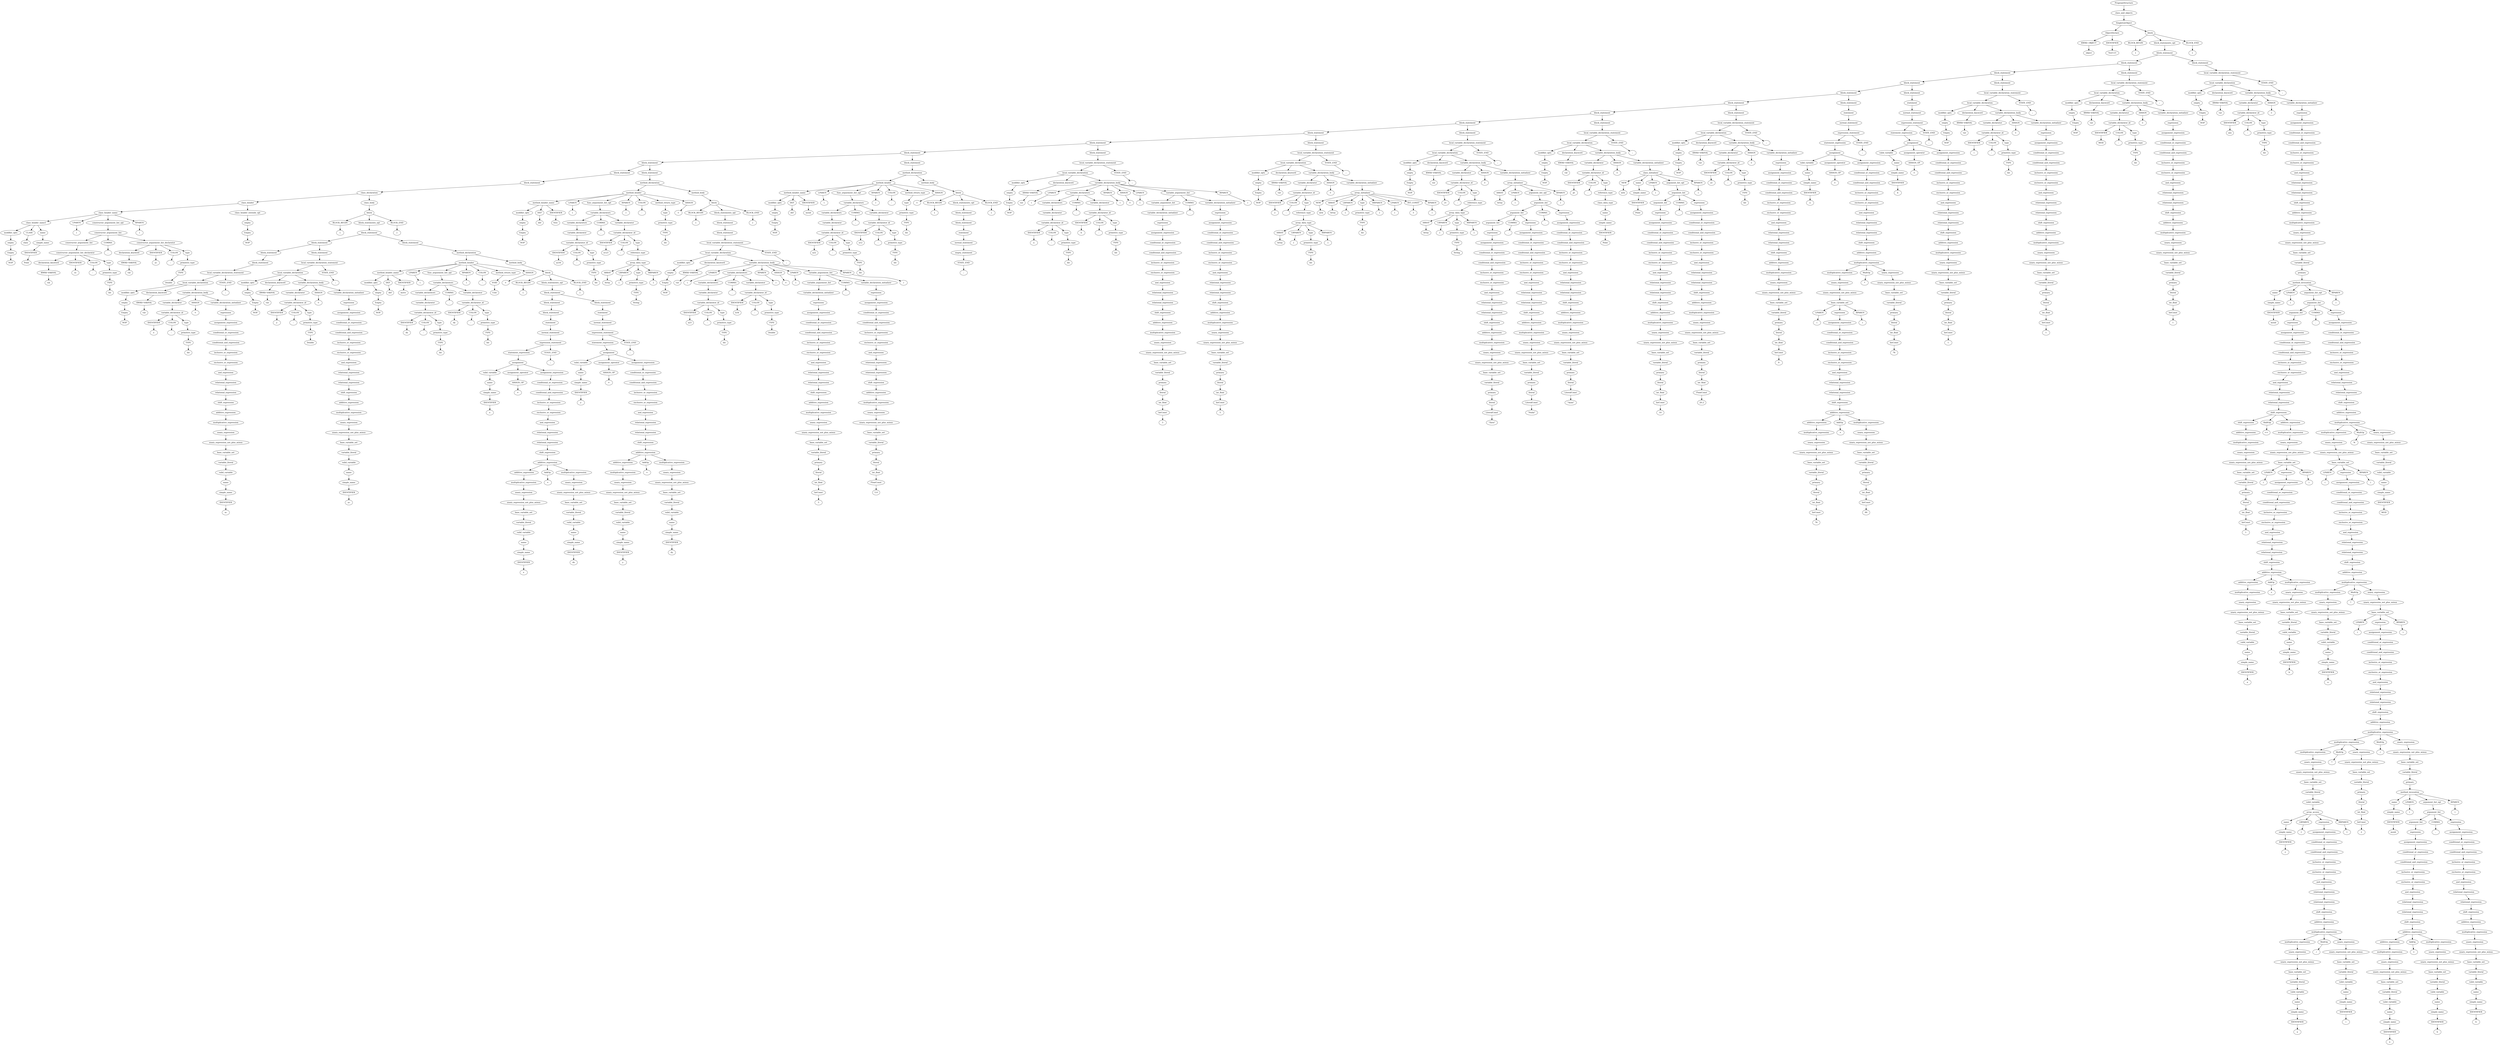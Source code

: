 digraph G {
1501 [label="ProgramStructure"];1500 [label="class_and_objects"];1501->1500
1500 [label="class_and_objects"];1499 [label="SingletonObject"];1500->1499
1499 [label="SingletonObject"];5 [label="ObjectDeclare"];1499->5
1499 [label="SingletonObject"];1498 [label="block"];1499->1498
5 [label="ObjectDeclare"];2 [label="KWRD_OBJECT"];5->2
5 [label="ObjectDeclare"];4 [label="IDENTIFIER"];5->4
2 [label="KWRD_OBJECT"];1 [label="object"];2->1
4 [label="IDENTIFIER"];3 [label="Test123"];4->3
1498 [label="block"];1495 [label="BLOCK_BEGIN"];1498->1495
1498 [label="block"];1493 [label="block_statements_opt"];1498->1493
1498 [label="block"];1497 [label="BLOCK_END"];1498->1497
1495 [label="BLOCK_BEGIN"];1494 [label="{"];1495->1494
1493 [label="block_statements_opt"];1492 [label="block_statement"];1493->1492
1492 [label="block_statement"];1157 [label="block_statement"];1492->1157
1492 [label="block_statement"];1491 [label="block_statement"];1492->1491
1157 [label="block_statement"];1109 [label="block_statement"];1157->1109
1157 [label="block_statement"];1156 [label="block_statement"];1157->1156
1109 [label="block_statement"];1061 [label="block_statement"];1109->1061
1109 [label="block_statement"];1108 [label="block_statement"];1109->1108
1061 [label="block_statement"];1024 [label="block_statement"];1061->1024
1061 [label="block_statement"];1060 [label="block_statement"];1061->1060
1024 [label="block_statement"];943 [label="block_statement"];1024->943
1024 [label="block_statement"];1023 [label="block_statement"];1024->1023
943 [label="block_statement"];895 [label="block_statement"];943->895
943 [label="block_statement"];942 [label="block_statement"];943->942
895 [label="block_statement"];807 [label="block_statement"];895->807
895 [label="block_statement"];894 [label="block_statement"];895->894
807 [label="block_statement"];696 [label="block_statement"];807->696
807 [label="block_statement"];806 [label="block_statement"];807->806
696 [label="block_statement"];641 [label="block_statement"];696->641
696 [label="block_statement"];695 [label="block_statement"];696->695
641 [label="block_statement"];545 [label="block_statement"];641->545
641 [label="block_statement"];640 [label="block_statement"];641->640
545 [label="block_statement"];480 [label="block_statement"];545->480
545 [label="block_statement"];544 [label="block_statement"];545->544
480 [label="block_statement"];317 [label="block_statement"];480->317
480 [label="block_statement"];479 [label="block_statement"];480->479
317 [label="block_statement"];316 [label="block_statement"];317->316
316 [label="block_statement"];315 [label="class_declaration"];316->315
315 [label="class_declaration"];55 [label="class_header"];315->55
315 [label="class_declaration"];314 [label="class_body"];315->314
55 [label="class_header"];50 [label="class_header_name"];55->50
55 [label="class_header"];54 [label="class_header_extends_opt"];55->54
50 [label="class_header_name"];16 [label="class_header_name1"];50->16
50 [label="class_header_name"];47 [label="LPAREN"];50->47
50 [label="class_header_name"];45 [label="constructor_arguement_list_opt"];50->45
50 [label="class_header_name"];49 [label="RPAREN"];50->49
16 [label="class_header_name1"];9 [label="modifier_opts"];16->9
16 [label="class_header_name1"];15 [label="CLASS"];16->15
16 [label="class_header_name1"];13 [label="name"];16->13
9 [label="modifier_opts"];8 [label="empty"];9->8
8 [label="empty"];7 [label="Empty"];8->7
7 [label="Empty"];6 [label="NOP"];7->6
15 [label="CLASS"];14 [label="class"];15->14
13 [label="name"];12 [label="simple_name"];13->12
12 [label="simple_name"];11 [label="IDENTIFIER"];12->11
11 [label="IDENTIFIER"];10 [label="Point"];11->10
47 [label="LPAREN"];46 [label="("];47->46
45 [label="constructor_arguement_list_opt"];44 [label="constructor_arguement_list"];45->44
44 [label="constructor_arguement_list"];29 [label="constructor_arguement_list"];44->29
44 [label="constructor_arguement_list"];43 [label="COMMA"];44->43
44 [label="constructor_arguement_list"];41 [label="constructor_arguement_list_declarator"];44->41
29 [label="constructor_arguement_list"];28 [label="constructor_arguement_list_declarator"];29->28
28 [label="constructor_arguement_list_declarator"];19 [label="declaration_keyword"];28->19
28 [label="constructor_arguement_list_declarator"];25 [label="IDENTIFIER"];28->25
28 [label="constructor_arguement_list_declarator"];27 [label="COLON"];28->27
28 [label="constructor_arguement_list_declarator"];23 [label="type"];28->23
19 [label="declaration_keyword"];18 [label="KWRD VAR/VAL"];19->18
18 [label="KWRD VAR/VAL"];17 [label="val"];18->17
25 [label="IDENTIFIER"];24 [label="xc"];25->24
27 [label="COLON"];26 [label=":"];27->26
23 [label="type"];22 [label="primitive_type"];23->22
22 [label="primitive_type"];21 [label="TYPE"];22->21
21 [label="TYPE"];20 [label="Int"];21->20
43 [label="COMMA"];42 [label=","];43->42
41 [label="constructor_arguement_list_declarator"];32 [label="declaration_keyword"];41->32
41 [label="constructor_arguement_list_declarator"];38 [label="IDENTIFIER"];41->38
41 [label="constructor_arguement_list_declarator"];40 [label="COLON"];41->40
41 [label="constructor_arguement_list_declarator"];36 [label="type"];41->36
32 [label="declaration_keyword"];31 [label="KWRD VAR/VAL"];32->31
31 [label="KWRD VAR/VAL"];30 [label="val"];31->30
38 [label="IDENTIFIER"];37 [label="yc"];38->37
40 [label="COLON"];39 [label=":"];40->39
36 [label="type"];35 [label="primitive_type"];36->35
35 [label="primitive_type"];34 [label="TYPE"];35->34
34 [label="TYPE"];33 [label="Double"];34->33
49 [label="RPAREN"];48 [label=")"];49->48
54 [label="class_header_extends_opt"];53 [label="empty"];54->53
53 [label="empty"];52 [label="Empty"];53->52
52 [label="Empty"];51 [label="NOP"];52->51
314 [label="class_body"];313 [label="block"];314->313
313 [label="block"];310 [label="BLOCK_BEGIN"];313->310
313 [label="block"];308 [label="block_statements_opt"];313->308
313 [label="block"];312 [label="BLOCK_END"];313->312
310 [label="BLOCK_BEGIN"];309 [label="{"];310->309
308 [label="block_statements_opt"];307 [label="block_statement"];308->307
307 [label="block_statement"];151 [label="block_statement"];307->151
307 [label="block_statement"];306 [label="block_statement"];307->306
151 [label="block_statement"];103 [label="block_statement"];151->103
151 [label="block_statement"];150 [label="block_statement"];151->150
103 [label="block_statement"];102 [label="block_statement"];103->102
102 [label="block_statement"];101 [label="local_variable_declaration_statement"];102->101
101 [label="local_variable_declaration_statement"];98 [label="local_variable_declaration"];101->98
101 [label="local_variable_declaration_statement"];100 [label="STATE_END"];101->100
98 [label="local_variable_declaration"];59 [label="modifier_opts"];98->59
98 [label="local_variable_declaration"];62 [label="declaration_keyword"];98->62
98 [label="local_variable_declaration"];97 [label="variable_declaration_body"];98->97
59 [label="modifier_opts"];58 [label="empty"];59->58
58 [label="empty"];57 [label="Empty"];58->57
57 [label="Empty"];56 [label="NOP"];57->56
62 [label="declaration_keyword"];61 [label="KWRD VAR/VAL"];62->61
61 [label="KWRD VAR/VAL"];60 [label="var"];61->60
97 [label="variable_declaration_body"];72 [label="variable_declarator"];97->72
97 [label="variable_declaration_body"];96 [label="ASSIGN"];97->96
97 [label="variable_declaration_body"];94 [label="variable_declaration_initializer"];97->94
72 [label="variable_declarator"];71 [label="variable_declarator_id"];72->71
71 [label="variable_declarator_id"];68 [label="IDENTIFIER"];71->68
71 [label="variable_declarator_id"];70 [label="COLON"];71->70
71 [label="variable_declarator_id"];66 [label="type"];71->66
68 [label="IDENTIFIER"];67 [label="x"];68->67
70 [label="COLON"];69 [label=":"];70->69
66 [label="type"];65 [label="primitive_type"];66->65
65 [label="primitive_type"];64 [label="TYPE"];65->64
64 [label="TYPE"];63 [label="Int"];64->63
96 [label="ASSIGN"];95 [label="="];96->95
94 [label="variable_declaration_initializer"];93 [label="expression"];94->93
93 [label="expression"];92 [label="assignment_expression"];93->92
92 [label="assignment_expression"];91 [label="conditional_or_expression"];92->91
91 [label="conditional_or_expression"];90 [label="conditional_and_expression"];91->90
90 [label="conditional_and_expression"];89 [label="inclusive_or_expression"];90->89
89 [label="inclusive_or_expression"];88 [label="exclusive_or_expression"];89->88
88 [label="exclusive_or_expression"];87 [label="and_expression"];88->87
87 [label="and_expression"];86 [label="relational_expression"];87->86
86 [label="relational_expression"];85 [label="relational_expression"];86->85
85 [label="relational_expression"];84 [label="shift_expression"];85->84
84 [label="shift_expression"];83 [label="additive_expression"];84->83
83 [label="additive_expression"];82 [label="multiplicative_expression"];83->82
82 [label="multiplicative_expression"];81 [label="unary_expression"];82->81
81 [label="unary_expression"];80 [label="unary_expression_not_plus_minus"];81->80
80 [label="unary_expression_not_plus_minus"];79 [label="base_variable_set"];80->79
79 [label="base_variable_set"];78 [label="variable_literal"];79->78
78 [label="variable_literal"];77 [label="valid_variable"];78->77
77 [label="valid_variable"];76 [label="name"];77->76
76 [label="name"];75 [label="simple_name"];76->75
75 [label="simple_name"];74 [label="IDENTIFIER"];75->74
74 [label="IDENTIFIER"];73 [label="xc"];74->73
100 [label="STATE_END"];99 [label=";"];100->99
150 [label="block_statement"];149 [label="local_variable_declaration_statement"];150->149
149 [label="local_variable_declaration_statement"];146 [label="local_variable_declaration"];149->146
149 [label="local_variable_declaration_statement"];148 [label="STATE_END"];149->148
146 [label="local_variable_declaration"];107 [label="modifier_opts"];146->107
146 [label="local_variable_declaration"];110 [label="declaration_keyword"];146->110
146 [label="local_variable_declaration"];145 [label="variable_declaration_body"];146->145
107 [label="modifier_opts"];106 [label="empty"];107->106
106 [label="empty"];105 [label="Empty"];106->105
105 [label="Empty"];104 [label="NOP"];105->104
110 [label="declaration_keyword"];109 [label="KWRD VAR/VAL"];110->109
109 [label="KWRD VAR/VAL"];108 [label="var"];109->108
145 [label="variable_declaration_body"];120 [label="variable_declarator"];145->120
145 [label="variable_declaration_body"];144 [label="ASSIGN"];145->144
145 [label="variable_declaration_body"];142 [label="variable_declaration_initializer"];145->142
120 [label="variable_declarator"];119 [label="variable_declarator_id"];120->119
119 [label="variable_declarator_id"];116 [label="IDENTIFIER"];119->116
119 [label="variable_declarator_id"];118 [label="COLON"];119->118
119 [label="variable_declarator_id"];114 [label="type"];119->114
116 [label="IDENTIFIER"];115 [label="y"];116->115
118 [label="COLON"];117 [label=":"];118->117
114 [label="type"];113 [label="primitive_type"];114->113
113 [label="primitive_type"];112 [label="TYPE"];113->112
112 [label="TYPE"];111 [label="Double"];112->111
144 [label="ASSIGN"];143 [label="="];144->143
142 [label="variable_declaration_initializer"];141 [label="expression"];142->141
141 [label="expression"];140 [label="assignment_expression"];141->140
140 [label="assignment_expression"];139 [label="conditional_or_expression"];140->139
139 [label="conditional_or_expression"];138 [label="conditional_and_expression"];139->138
138 [label="conditional_and_expression"];137 [label="inclusive_or_expression"];138->137
137 [label="inclusive_or_expression"];136 [label="exclusive_or_expression"];137->136
136 [label="exclusive_or_expression"];135 [label="and_expression"];136->135
135 [label="and_expression"];134 [label="relational_expression"];135->134
134 [label="relational_expression"];133 [label="relational_expression"];134->133
133 [label="relational_expression"];132 [label="shift_expression"];133->132
132 [label="shift_expression"];131 [label="additive_expression"];132->131
131 [label="additive_expression"];130 [label="multiplicative_expression"];131->130
130 [label="multiplicative_expression"];129 [label="unary_expression"];130->129
129 [label="unary_expression"];128 [label="unary_expression_not_plus_minus"];129->128
128 [label="unary_expression_not_plus_minus"];127 [label="base_variable_set"];128->127
127 [label="base_variable_set"];126 [label="variable_literal"];127->126
126 [label="variable_literal"];125 [label="valid_variable"];126->125
125 [label="valid_variable"];124 [label="name"];125->124
124 [label="name"];123 [label="simple_name"];124->123
123 [label="simple_name"];122 [label="IDENTIFIER"];123->122
122 [label="IDENTIFIER"];121 [label="yc"];122->121
148 [label="STATE_END"];147 [label=";"];148->147
306 [label="block_statement"];305 [label="method_declaration"];306->305
305 [label="method_declaration"];197 [label="method_header"];305->197
305 [label="method_declaration"];304 [label="method_body"];305->304
197 [label="method_header"];160 [label="method_header_name"];197->160
197 [label="method_header"];190 [label="LPAREN"];197->190
197 [label="method_header"];185 [label="func_arguement_list_opt"];197->185
197 [label="method_header"];192 [label="RPAREN"];197->192
197 [label="method_header"];194 [label="COLON"];197->194
197 [label="method_header"];188 [label="method_return_type"];197->188
197 [label="method_header"];196 [label="ASSIGN"];197->196
160 [label="method_header_name"];155 [label="modifier_opts"];160->155
160 [label="method_header_name"];157 [label="DEF"];160->157
160 [label="method_header_name"];159 [label="IDENTIFIER"];160->159
155 [label="modifier_opts"];154 [label="empty"];155->154
154 [label="empty"];153 [label="Empty"];154->153
153 [label="Empty"];152 [label="NOP"];153->152
157 [label="DEF"];156 [label="def"];157->156
159 [label="IDENTIFIER"];158 [label="move"];159->158
190 [label="LPAREN"];189 [label="("];190->189
185 [label="func_arguement_list_opt"];184 [label="variable_declarators"];185->184
184 [label="variable_declarators"];171 [label="variable_declarators"];184->171
184 [label="variable_declarators"];183 [label="COMMA"];184->183
184 [label="variable_declarators"];181 [label="variable_declarator"];184->181
171 [label="variable_declarators"];170 [label="variable_declarator"];171->170
170 [label="variable_declarator"];169 [label="variable_declarator_id"];170->169
169 [label="variable_declarator_id"];166 [label="IDENTIFIER"];169->166
169 [label="variable_declarator_id"];168 [label="COLON"];169->168
169 [label="variable_declarator_id"];164 [label="type"];169->164
166 [label="IDENTIFIER"];165 [label="dx"];166->165
168 [label="COLON"];167 [label=":"];168->167
164 [label="type"];163 [label="primitive_type"];164->163
163 [label="primitive_type"];162 [label="TYPE"];163->162
162 [label="TYPE"];161 [label="Int"];162->161
183 [label="COMMA"];182 [label=","];183->182
181 [label="variable_declarator"];180 [label="variable_declarator_id"];181->180
180 [label="variable_declarator_id"];177 [label="IDENTIFIER"];180->177
180 [label="variable_declarator_id"];179 [label="COLON"];180->179
180 [label="variable_declarator_id"];175 [label="type"];180->175
177 [label="IDENTIFIER"];176 [label="dy"];177->176
179 [label="COLON"];178 [label=":"];179->178
175 [label="type"];174 [label="primitive_type"];175->174
174 [label="primitive_type"];173 [label="TYPE"];174->173
173 [label="TYPE"];172 [label="Int"];173->172
192 [label="RPAREN"];191 [label=")"];192->191
194 [label="COLON"];193 [label=":"];194->193
188 [label="method_return_type"];187 [label="VOID"];188->187
187 [label="VOID"];186 [label="Unit"];187->186
196 [label="ASSIGN"];195 [label="="];196->195
304 [label="method_body"];303 [label="block"];304->303
303 [label="block"];300 [label="BLOCK_BEGIN"];303->300
303 [label="block"];298 [label="block_statements_opt"];303->298
303 [label="block"];302 [label="BLOCK_END"];303->302
300 [label="BLOCK_BEGIN"];299 [label="{"];300->299
298 [label="block_statements_opt"];297 [label="block_statement"];298->297
297 [label="block_statement"];247 [label="block_statement"];297->247
297 [label="block_statement"];296 [label="block_statement"];297->296
247 [label="block_statement"];246 [label="block_statement"];247->246
246 [label="block_statement"];245 [label="statement"];246->245
245 [label="statement"];244 [label="normal_statement"];245->244
244 [label="normal_statement"];243 [label="expression_statement"];244->243
243 [label="expression_statement"];240 [label="statement_expression"];243->240
243 [label="expression_statement"];242 [label="STATE_END"];243->242
240 [label="statement_expression"];239 [label="assignment"];240->239
239 [label="assignment"];202 [label="valid_variable"];239->202
239 [label="assignment"];205 [label="assignment_operator"];239->205
239 [label="assignment"];238 [label="assignment_expression"];239->238
202 [label="valid_variable"];201 [label="name"];202->201
201 [label="name"];200 [label="simple_name"];201->200
200 [label="simple_name"];199 [label="IDENTIFIER"];200->199
199 [label="IDENTIFIER"];198 [label="x"];199->198
205 [label="assignment_operator"];204 [label="ASSIGN_OP"];205->204
204 [label="ASSIGN_OP"];203 [label="="];204->203
238 [label="assignment_expression"];237 [label="conditional_or_expression"];238->237
237 [label="conditional_or_expression"];236 [label="conditional_and_expression"];237->236
236 [label="conditional_and_expression"];235 [label="inclusive_or_expression"];236->235
235 [label="inclusive_or_expression"];234 [label="exclusive_or_expression"];235->234
234 [label="exclusive_or_expression"];233 [label="and_expression"];234->233
233 [label="and_expression"];232 [label="relational_expression"];233->232
232 [label="relational_expression"];231 [label="relational_expression"];232->231
231 [label="relational_expression"];230 [label="shift_expression"];231->230
230 [label="shift_expression"];229 [label="additive_expression"];230->229
229 [label="additive_expression"];216 [label="additive_expression"];229->216
229 [label="additive_expression"];228 [label="AddOp"];229->228
229 [label="additive_expression"];226 [label="multiplicative_expression"];229->226
216 [label="additive_expression"];215 [label="multiplicative_expression"];216->215
215 [label="multiplicative_expression"];214 [label="unary_expression"];215->214
214 [label="unary_expression"];213 [label="unary_expression_not_plus_minus"];214->213
213 [label="unary_expression_not_plus_minus"];212 [label="base_variable_set"];213->212
212 [label="base_variable_set"];211 [label="variable_literal"];212->211
211 [label="variable_literal"];210 [label="valid_variable"];211->210
210 [label="valid_variable"];209 [label="name"];210->209
209 [label="name"];208 [label="simple_name"];209->208
208 [label="simple_name"];207 [label="IDENTIFIER"];208->207
207 [label="IDENTIFIER"];206 [label="x"];207->206
228 [label="AddOp"];227 [label="+"];228->227
226 [label="multiplicative_expression"];225 [label="unary_expression"];226->225
225 [label="unary_expression"];224 [label="unary_expression_not_plus_minus"];225->224
224 [label="unary_expression_not_plus_minus"];223 [label="base_variable_set"];224->223
223 [label="base_variable_set"];222 [label="variable_literal"];223->222
222 [label="variable_literal"];221 [label="valid_variable"];222->221
221 [label="valid_variable"];220 [label="name"];221->220
220 [label="name"];219 [label="simple_name"];220->219
219 [label="simple_name"];218 [label="IDENTIFIER"];219->218
218 [label="IDENTIFIER"];217 [label="dx"];218->217
242 [label="STATE_END"];241 [label=";"];242->241
296 [label="block_statement"];295 [label="statement"];296->295
295 [label="statement"];294 [label="normal_statement"];295->294
294 [label="normal_statement"];293 [label="expression_statement"];294->293
293 [label="expression_statement"];290 [label="statement_expression"];293->290
293 [label="expression_statement"];292 [label="STATE_END"];293->292
290 [label="statement_expression"];289 [label="assignment"];290->289
289 [label="assignment"];252 [label="valid_variable"];289->252
289 [label="assignment"];255 [label="assignment_operator"];289->255
289 [label="assignment"];288 [label="assignment_expression"];289->288
252 [label="valid_variable"];251 [label="name"];252->251
251 [label="name"];250 [label="simple_name"];251->250
250 [label="simple_name"];249 [label="IDENTIFIER"];250->249
249 [label="IDENTIFIER"];248 [label="y"];249->248
255 [label="assignment_operator"];254 [label="ASSIGN_OP"];255->254
254 [label="ASSIGN_OP"];253 [label="="];254->253
288 [label="assignment_expression"];287 [label="conditional_or_expression"];288->287
287 [label="conditional_or_expression"];286 [label="conditional_and_expression"];287->286
286 [label="conditional_and_expression"];285 [label="inclusive_or_expression"];286->285
285 [label="inclusive_or_expression"];284 [label="exclusive_or_expression"];285->284
284 [label="exclusive_or_expression"];283 [label="and_expression"];284->283
283 [label="and_expression"];282 [label="relational_expression"];283->282
282 [label="relational_expression"];281 [label="relational_expression"];282->281
281 [label="relational_expression"];280 [label="shift_expression"];281->280
280 [label="shift_expression"];279 [label="additive_expression"];280->279
279 [label="additive_expression"];266 [label="additive_expression"];279->266
279 [label="additive_expression"];278 [label="AddOp"];279->278
279 [label="additive_expression"];276 [label="multiplicative_expression"];279->276
266 [label="additive_expression"];265 [label="multiplicative_expression"];266->265
265 [label="multiplicative_expression"];264 [label="unary_expression"];265->264
264 [label="unary_expression"];263 [label="unary_expression_not_plus_minus"];264->263
263 [label="unary_expression_not_plus_minus"];262 [label="base_variable_set"];263->262
262 [label="base_variable_set"];261 [label="variable_literal"];262->261
261 [label="variable_literal"];260 [label="valid_variable"];261->260
260 [label="valid_variable"];259 [label="name"];260->259
259 [label="name"];258 [label="simple_name"];259->258
258 [label="simple_name"];257 [label="IDENTIFIER"];258->257
257 [label="IDENTIFIER"];256 [label="y"];257->256
278 [label="AddOp"];277 [label="+"];278->277
276 [label="multiplicative_expression"];275 [label="unary_expression"];276->275
275 [label="unary_expression"];274 [label="unary_expression_not_plus_minus"];275->274
274 [label="unary_expression_not_plus_minus"];273 [label="base_variable_set"];274->273
273 [label="base_variable_set"];272 [label="variable_literal"];273->272
272 [label="variable_literal"];271 [label="valid_variable"];272->271
271 [label="valid_variable"];270 [label="name"];271->270
270 [label="name"];269 [label="simple_name"];270->269
269 [label="simple_name"];268 [label="IDENTIFIER"];269->268
268 [label="IDENTIFIER"];267 [label="dy"];268->267
292 [label="STATE_END"];291 [label=";"];292->291
302 [label="BLOCK_END"];301 [label="}"];302->301
312 [label="BLOCK_END"];311 [label="}"];312->311
479 [label="block_statement"];478 [label="method_declaration"];479->478
478 [label="method_declaration"];374 [label="method_header"];478->374
478 [label="method_declaration"];477 [label="method_body"];478->477
374 [label="method_header"];326 [label="method_header_name"];374->326
374 [label="method_header"];367 [label="LPAREN"];374->367
374 [label="method_header"];360 [label="func_arguement_list_opt"];374->360
374 [label="method_header"];369 [label="RPAREN"];374->369
374 [label="method_header"];371 [label="COLON"];374->371
374 [label="method_header"];365 [label="method_return_type"];374->365
374 [label="method_header"];373 [label="ASSIGN"];374->373
326 [label="method_header_name"];321 [label="modifier_opts"];326->321
326 [label="method_header_name"];323 [label="DEF"];326->323
326 [label="method_header_name"];325 [label="IDENTIFIER"];326->325
321 [label="modifier_opts"];320 [label="empty"];321->320
320 [label="empty"];319 [label="Empty"];320->319
319 [label="Empty"];318 [label="NOP"];319->318
323 [label="DEF"];322 [label="def"];323->322
325 [label="IDENTIFIER"];324 [label="func"];325->324
367 [label="LPAREN"];366 [label="("];367->366
360 [label="func_arguement_list_opt"];359 [label="variable_declarators"];360->359
359 [label="variable_declarators"];337 [label="variable_declarators"];359->337
359 [label="variable_declarators"];358 [label="COMMA"];359->358
359 [label="variable_declarators"];356 [label="variable_declarator"];359->356
337 [label="variable_declarators"];336 [label="variable_declarator"];337->336
336 [label="variable_declarator"];335 [label="variable_declarator_id"];336->335
335 [label="variable_declarator_id"];332 [label="IDENTIFIER"];335->332
335 [label="variable_declarator_id"];334 [label="COLON"];335->334
335 [label="variable_declarator_id"];330 [label="type"];335->330
332 [label="IDENTIFIER"];331 [label="a234"];332->331
334 [label="COLON"];333 [label=":"];334->333
330 [label="type"];329 [label="primitive_type"];330->329
329 [label="primitive_type"];328 [label="TYPE"];329->328
328 [label="TYPE"];327 [label="Int"];328->327
358 [label="COMMA"];357 [label=","];358->357
356 [label="variable_declarator"];355 [label="variable_declarator_id"];356->355
355 [label="variable_declarator_id"];352 [label="IDENTIFIER"];355->352
355 [label="variable_declarator_id"];354 [label="COLON"];355->354
355 [label="variable_declarator_id"];350 [label="type"];355->350
352 [label="IDENTIFIER"];351 [label="a123"];352->351
354 [label="COLON"];353 [label=":"];354->353
350 [label="type"];349 [label="reference_type"];350->349
349 [label="reference_type"];348 [label="array_data_type"];349->348
348 [label="array_data_type"];343 [label="ARRAY"];348->343
348 [label="array_data_type"];345 [label="LBPAREN"];348->345
348 [label="array_data_type"];341 [label="type"];348->341
348 [label="array_data_type"];347 [label="RBPAREN"];348->347
343 [label="ARRAY"];342 [label="Array"];343->342
345 [label="LBPAREN"];344 [label="["];345->344
341 [label="type"];340 [label="primitive_type"];341->340
340 [label="primitive_type"];339 [label="TYPE"];340->339
339 [label="TYPE"];338 [label="String"];339->338
347 [label="RBPAREN"];346 [label="]"];347->346
369 [label="RPAREN"];368 [label=")"];369->368
371 [label="COLON"];370 [label=":"];371->370
365 [label="method_return_type"];364 [label="type"];365->364
364 [label="type"];363 [label="primitive_type"];364->363
363 [label="primitive_type"];362 [label="TYPE"];363->362
362 [label="TYPE"];361 [label="Int"];362->361
373 [label="ASSIGN"];372 [label="="];373->372
477 [label="method_body"];476 [label="block"];477->476
476 [label="block"];473 [label="BLOCK_BEGIN"];476->473
476 [label="block"];471 [label="block_statements_opt"];476->471
476 [label="block"];475 [label="BLOCK_END"];476->475
473 [label="BLOCK_BEGIN"];472 [label="{"];473->472
471 [label="block_statements_opt"];470 [label="block_statement"];471->470
470 [label="block_statement"];469 [label="block_statement"];470->469
469 [label="block_statement"];468 [label="local_variable_declaration_statement"];469->468
468 [label="local_variable_declaration_statement"];465 [label="local_variable_declaration"];468->465
468 [label="local_variable_declaration_statement"];467 [label="STATE_END"];468->467
465 [label="local_variable_declaration"];378 [label="modifier_opts"];465->378
465 [label="local_variable_declaration"];381 [label="declaration_keyword"];465->381
465 [label="local_variable_declaration"];464 [label="variable_declaration_body"];465->464
378 [label="modifier_opts"];377 [label="empty"];378->377
377 [label="empty"];376 [label="Empty"];377->376
376 [label="Empty"];375 [label="NOP"];376->375
381 [label="declaration_keyword"];380 [label="KWRD VAR/VAL"];381->380
380 [label="KWRD VAR/VAL"];379 [label="var"];380->379
464 [label="variable_declaration_body"];455 [label="LPAREN"];464->455
464 [label="variable_declaration_body"];405 [label="variable_declarators"];464->405
464 [label="variable_declaration_body"];457 [label="RPAREN"];464->457
464 [label="variable_declaration_body"];459 [label="ASSIGN"];464->459
464 [label="variable_declaration_body"];461 [label="LPAREN"];464->461
464 [label="variable_declaration_body"];453 [label="variable_arguement_list"];464->453
464 [label="variable_declaration_body"];463 [label="RPAREN"];464->463
455 [label="LPAREN"];454 [label="("];455->454
405 [label="variable_declarators"];392 [label="variable_declarators"];405->392
405 [label="variable_declarators"];404 [label="COMMA"];405->404
405 [label="variable_declarators"];402 [label="variable_declarator"];405->402
392 [label="variable_declarators"];391 [label="variable_declarator"];392->391
391 [label="variable_declarator"];390 [label="variable_declarator_id"];391->390
390 [label="variable_declarator_id"];387 [label="IDENTIFIER"];390->387
390 [label="variable_declarator_id"];389 [label="COLON"];390->389
390 [label="variable_declarator_id"];385 [label="type"];390->385
387 [label="IDENTIFIER"];386 [label="a23"];387->386
389 [label="COLON"];388 [label=":"];389->388
385 [label="type"];384 [label="primitive_type"];385->384
384 [label="primitive_type"];383 [label="TYPE"];384->383
383 [label="TYPE"];382 [label="Int"];383->382
404 [label="COMMA"];403 [label=","];404->403
402 [label="variable_declarator"];401 [label="variable_declarator_id"];402->401
401 [label="variable_declarator_id"];398 [label="IDENTIFIER"];401->398
401 [label="variable_declarator_id"];400 [label="COLON"];401->400
401 [label="variable_declarator_id"];396 [label="type"];401->396
398 [label="IDENTIFIER"];397 [label="b34"];398->397
400 [label="COLON"];399 [label=":"];400->399
396 [label="type"];395 [label="primitive_type"];396->395
395 [label="primitive_type"];394 [label="TYPE"];395->394
394 [label="TYPE"];393 [label="Double"];394->393
457 [label="RPAREN"];456 [label=")"];457->456
459 [label="ASSIGN"];458 [label="="];459->458
461 [label="LPAREN"];460 [label="("];461->460
453 [label="variable_arguement_list"];428 [label="variable_arguement_list"];453->428
453 [label="variable_arguement_list"];452 [label="COMMA"];453->452
453 [label="variable_arguement_list"];450 [label="variable_declaration_initializer"];453->450
428 [label="variable_arguement_list"];427 [label="variable_declaration_initializer"];428->427
427 [label="variable_declaration_initializer"];426 [label="expression"];427->426
426 [label="expression"];425 [label="assignment_expression"];426->425
425 [label="assignment_expression"];424 [label="conditional_or_expression"];425->424
424 [label="conditional_or_expression"];423 [label="conditional_and_expression"];424->423
423 [label="conditional_and_expression"];422 [label="inclusive_or_expression"];423->422
422 [label="inclusive_or_expression"];421 [label="exclusive_or_expression"];422->421
421 [label="exclusive_or_expression"];420 [label="and_expression"];421->420
420 [label="and_expression"];419 [label="relational_expression"];420->419
419 [label="relational_expression"];418 [label="relational_expression"];419->418
418 [label="relational_expression"];417 [label="shift_expression"];418->417
417 [label="shift_expression"];416 [label="additive_expression"];417->416
416 [label="additive_expression"];415 [label="multiplicative_expression"];416->415
415 [label="multiplicative_expression"];414 [label="unary_expression"];415->414
414 [label="unary_expression"];413 [label="unary_expression_not_plus_minus"];414->413
413 [label="unary_expression_not_plus_minus"];412 [label="base_variable_set"];413->412
412 [label="base_variable_set"];411 [label="variable_literal"];412->411
411 [label="variable_literal"];410 [label="primary"];411->410
410 [label="primary"];409 [label="literal"];410->409
409 [label="literal"];408 [label="int_float"];409->408
408 [label="int_float"];407 [label="IntConst"];408->407
407 [label="IntConst"];406 [label="3"];407->406
452 [label="COMMA"];451 [label=","];452->451
450 [label="variable_declaration_initializer"];449 [label="expression"];450->449
449 [label="expression"];448 [label="assignment_expression"];449->448
448 [label="assignment_expression"];447 [label="conditional_or_expression"];448->447
447 [label="conditional_or_expression"];446 [label="conditional_and_expression"];447->446
446 [label="conditional_and_expression"];445 [label="inclusive_or_expression"];446->445
445 [label="inclusive_or_expression"];444 [label="exclusive_or_expression"];445->444
444 [label="exclusive_or_expression"];443 [label="and_expression"];444->443
443 [label="and_expression"];442 [label="relational_expression"];443->442
442 [label="relational_expression"];441 [label="relational_expression"];442->441
441 [label="relational_expression"];440 [label="shift_expression"];441->440
440 [label="shift_expression"];439 [label="additive_expression"];440->439
439 [label="additive_expression"];438 [label="multiplicative_expression"];439->438
438 [label="multiplicative_expression"];437 [label="unary_expression"];438->437
437 [label="unary_expression"];436 [label="unary_expression_not_plus_minus"];437->436
436 [label="unary_expression_not_plus_minus"];435 [label="base_variable_set"];436->435
435 [label="base_variable_set"];434 [label="variable_literal"];435->434
434 [label="variable_literal"];433 [label="primary"];434->433
433 [label="primary"];432 [label="literal"];433->432
432 [label="literal"];431 [label="int_float"];432->431
431 [label="int_float"];430 [label="FloatConst"];431->430
430 [label="FloatConst"];429 [label="5.0"];430->429
463 [label="RPAREN"];462 [label=")"];463->462
467 [label="STATE_END"];466 [label=";"];467->466
475 [label="BLOCK_END"];474 [label="}"];475->474
544 [label="block_statement"];543 [label="method_declaration"];544->543
543 [label="method_declaration"];528 [label="method_header"];543->528
543 [label="method_declaration"];542 [label="method_body"];543->542
528 [label="method_header"];489 [label="method_header_name"];528->489
528 [label="method_header"];521 [label="LPAREN"];528->521
528 [label="method_header"];514 [label="func_arguement_list_opt"];528->514
528 [label="method_header"];523 [label="RPAREN"];528->523
528 [label="method_header"];525 [label="COLON"];528->525
528 [label="method_header"];519 [label="method_return_type"];528->519
528 [label="method_header"];527 [label="ASSIGN"];528->527
489 [label="method_header_name"];484 [label="modifier_opts"];489->484
489 [label="method_header_name"];486 [label="DEF"];489->486
489 [label="method_header_name"];488 [label="IDENTIFIER"];489->488
484 [label="modifier_opts"];483 [label="empty"];484->483
483 [label="empty"];482 [label="Empty"];483->482
482 [label="Empty"];481 [label="NOP"];482->481
486 [label="DEF"];485 [label="def"];486->485
488 [label="IDENTIFIER"];487 [label="msub"];488->487
521 [label="LPAREN"];520 [label="("];521->520
514 [label="func_arguement_list_opt"];513 [label="variable_declarators"];514->513
513 [label="variable_declarators"];500 [label="variable_declarators"];513->500
513 [label="variable_declarators"];512 [label="COMMA"];513->512
513 [label="variable_declarators"];510 [label="variable_declarator"];513->510
500 [label="variable_declarators"];499 [label="variable_declarator"];500->499
499 [label="variable_declarator"];498 [label="variable_declarator_id"];499->498
498 [label="variable_declarator_id"];495 [label="IDENTIFIER"];498->495
498 [label="variable_declarator_id"];497 [label="COLON"];498->497
498 [label="variable_declarator_id"];493 [label="type"];498->493
495 [label="IDENTIFIER"];494 [label="a22"];495->494
497 [label="COLON"];496 [label=":"];497->496
493 [label="type"];492 [label="primitive_type"];493->492
492 [label="primitive_type"];491 [label="TYPE"];492->491
491 [label="TYPE"];490 [label="Int"];491->490
512 [label="COMMA"];511 [label=","];512->511
510 [label="variable_declarator"];509 [label="variable_declarator_id"];510->509
509 [label="variable_declarator_id"];506 [label="IDENTIFIER"];509->506
509 [label="variable_declarator_id"];508 [label="COLON"];509->508
509 [label="variable_declarator_id"];504 [label="type"];509->504
506 [label="IDENTIFIER"];505 [label="a12"];506->505
508 [label="COLON"];507 [label=":"];508->507
504 [label="type"];503 [label="primitive_type"];504->503
503 [label="primitive_type"];502 [label="TYPE"];503->502
502 [label="TYPE"];501 [label="Int"];502->501
523 [label="RPAREN"];522 [label=")"];523->522
525 [label="COLON"];524 [label=":"];525->524
519 [label="method_return_type"];518 [label="type"];519->518
518 [label="type"];517 [label="primitive_type"];518->517
517 [label="primitive_type"];516 [label="TYPE"];517->516
516 [label="TYPE"];515 [label="Int"];516->515
527 [label="ASSIGN"];526 [label="="];527->526
542 [label="method_body"];541 [label="block"];542->541
541 [label="block"];538 [label="BLOCK_BEGIN"];541->538
541 [label="block"];536 [label="block_statements_opt"];541->536
541 [label="block"];540 [label="BLOCK_END"];541->540
538 [label="BLOCK_BEGIN"];537 [label="{"];538->537
536 [label="block_statements_opt"];535 [label="block_statement"];536->535
535 [label="block_statement"];534 [label="block_statement"];535->534
534 [label="block_statement"];533 [label="statement"];534->533
533 [label="statement"];532 [label="normal_statement"];533->532
532 [label="normal_statement"];531 [label="empty_statement"];532->531
531 [label="empty_statement"];530 [label="STATE_END"];531->530
530 [label="STATE_END"];529 [label=";"];530->529
540 [label="BLOCK_END"];539 [label="}"];540->539
640 [label="block_statement"];639 [label="local_variable_declaration_statement"];640->639
639 [label="local_variable_declaration_statement"];636 [label="local_variable_declaration"];639->636
639 [label="local_variable_declaration_statement"];638 [label="STATE_END"];639->638
636 [label="local_variable_declaration"];549 [label="modifier_opts"];636->549
636 [label="local_variable_declaration"];552 [label="declaration_keyword"];636->552
636 [label="local_variable_declaration"];635 [label="variable_declaration_body"];636->635
549 [label="modifier_opts"];548 [label="empty"];549->548
548 [label="empty"];547 [label="Empty"];548->547
547 [label="Empty"];546 [label="NOP"];547->546
552 [label="declaration_keyword"];551 [label="KWRD VAR/VAL"];552->551
551 [label="KWRD VAR/VAL"];550 [label="var"];551->550
635 [label="variable_declaration_body"];626 [label="LPAREN"];635->626
635 [label="variable_declaration_body"];576 [label="variable_declarators"];635->576
635 [label="variable_declaration_body"];628 [label="RPAREN"];635->628
635 [label="variable_declaration_body"];630 [label="ASSIGN"];635->630
635 [label="variable_declaration_body"];632 [label="LPAREN"];635->632
635 [label="variable_declaration_body"];624 [label="variable_arguement_list"];635->624
635 [label="variable_declaration_body"];634 [label="RPAREN"];635->634
626 [label="LPAREN"];625 [label="("];626->625
576 [label="variable_declarators"];563 [label="variable_declarators"];576->563
576 [label="variable_declarators"];575 [label="COMMA"];576->575
576 [label="variable_declarators"];573 [label="variable_declarator"];576->573
563 [label="variable_declarators"];562 [label="variable_declarator"];563->562
562 [label="variable_declarator"];561 [label="variable_declarator_id"];562->561
561 [label="variable_declarator_id"];558 [label="IDENTIFIER"];561->558
561 [label="variable_declarator_id"];560 [label="COLON"];561->560
561 [label="variable_declarator_id"];556 [label="type"];561->556
558 [label="IDENTIFIER"];557 [label="a"];558->557
560 [label="COLON"];559 [label=":"];560->559
556 [label="type"];555 [label="primitive_type"];556->555
555 [label="primitive_type"];554 [label="TYPE"];555->554
554 [label="TYPE"];553 [label="Int"];554->553
575 [label="COMMA"];574 [label=","];575->574
573 [label="variable_declarator"];572 [label="variable_declarator_id"];573->572
572 [label="variable_declarator_id"];569 [label="IDENTIFIER"];572->569
572 [label="variable_declarator_id"];571 [label="COLON"];572->571
572 [label="variable_declarator_id"];567 [label="type"];572->567
569 [label="IDENTIFIER"];568 [label="b"];569->568
571 [label="COLON"];570 [label=":"];571->570
567 [label="type"];566 [label="primitive_type"];567->566
566 [label="primitive_type"];565 [label="TYPE"];566->565
565 [label="TYPE"];564 [label="Int"];565->564
628 [label="RPAREN"];627 [label=")"];628->627
630 [label="ASSIGN"];629 [label="="];630->629
632 [label="LPAREN"];631 [label="("];632->631
624 [label="variable_arguement_list"];599 [label="variable_arguement_list"];624->599
624 [label="variable_arguement_list"];623 [label="COMMA"];624->623
624 [label="variable_arguement_list"];621 [label="variable_declaration_initializer"];624->621
599 [label="variable_arguement_list"];598 [label="variable_declaration_initializer"];599->598
598 [label="variable_declaration_initializer"];597 [label="expression"];598->597
597 [label="expression"];596 [label="assignment_expression"];597->596
596 [label="assignment_expression"];595 [label="conditional_or_expression"];596->595
595 [label="conditional_or_expression"];594 [label="conditional_and_expression"];595->594
594 [label="conditional_and_expression"];593 [label="inclusive_or_expression"];594->593
593 [label="inclusive_or_expression"];592 [label="exclusive_or_expression"];593->592
592 [label="exclusive_or_expression"];591 [label="and_expression"];592->591
591 [label="and_expression"];590 [label="relational_expression"];591->590
590 [label="relational_expression"];589 [label="relational_expression"];590->589
589 [label="relational_expression"];588 [label="shift_expression"];589->588
588 [label="shift_expression"];587 [label="additive_expression"];588->587
587 [label="additive_expression"];586 [label="multiplicative_expression"];587->586
586 [label="multiplicative_expression"];585 [label="unary_expression"];586->585
585 [label="unary_expression"];584 [label="unary_expression_not_plus_minus"];585->584
584 [label="unary_expression_not_plus_minus"];583 [label="base_variable_set"];584->583
583 [label="base_variable_set"];582 [label="variable_literal"];583->582
582 [label="variable_literal"];581 [label="primary"];582->581
581 [label="primary"];580 [label="literal"];581->580
580 [label="literal"];579 [label="int_float"];580->579
579 [label="int_float"];578 [label="IntConst"];579->578
578 [label="IntConst"];577 [label="3"];578->577
623 [label="COMMA"];622 [label=","];623->622
621 [label="variable_declaration_initializer"];620 [label="expression"];621->620
620 [label="expression"];619 [label="assignment_expression"];620->619
619 [label="assignment_expression"];618 [label="conditional_or_expression"];619->618
618 [label="conditional_or_expression"];617 [label="conditional_and_expression"];618->617
617 [label="conditional_and_expression"];616 [label="inclusive_or_expression"];617->616
616 [label="inclusive_or_expression"];615 [label="exclusive_or_expression"];616->615
615 [label="exclusive_or_expression"];614 [label="and_expression"];615->614
614 [label="and_expression"];613 [label="relational_expression"];614->613
613 [label="relational_expression"];612 [label="relational_expression"];613->612
612 [label="relational_expression"];611 [label="shift_expression"];612->611
611 [label="shift_expression"];610 [label="additive_expression"];611->610
610 [label="additive_expression"];609 [label="multiplicative_expression"];610->609
609 [label="multiplicative_expression"];608 [label="unary_expression"];609->608
608 [label="unary_expression"];607 [label="unary_expression_not_plus_minus"];608->607
607 [label="unary_expression_not_plus_minus"];606 [label="base_variable_set"];607->606
606 [label="base_variable_set"];605 [label="variable_literal"];606->605
605 [label="variable_literal"];604 [label="primary"];605->604
604 [label="primary"];603 [label="literal"];604->603
603 [label="literal"];602 [label="int_float"];603->602
602 [label="int_float"];601 [label="IntConst"];602->601
601 [label="IntConst"];600 [label="5"];601->600
634 [label="RPAREN"];633 [label=")"];634->633
638 [label="STATE_END"];637 [label=";"];638->637
695 [label="block_statement"];694 [label="local_variable_declaration_statement"];695->694
694 [label="local_variable_declaration_statement"];691 [label="local_variable_declaration"];694->691
694 [label="local_variable_declaration_statement"];693 [label="STATE_END"];694->693
691 [label="local_variable_declaration"];645 [label="modifier_opts"];691->645
691 [label="local_variable_declaration"];648 [label="declaration_keyword"];691->648
691 [label="local_variable_declaration"];690 [label="variable_declaration_body"];691->690
645 [label="modifier_opts"];644 [label="empty"];645->644
644 [label="empty"];643 [label="Empty"];644->643
643 [label="Empty"];642 [label="NOP"];643->642
648 [label="declaration_keyword"];647 [label="KWRD VAR/VAL"];648->647
647 [label="KWRD VAR/VAL"];646 [label="var"];647->646
690 [label="variable_declaration_body"];667 [label="variable_declarator"];690->667
690 [label="variable_declaration_body"];689 [label="ASSIGN"];690->689
690 [label="variable_declaration_body"];687 [label="variable_declaration_initializer"];690->687
667 [label="variable_declarator"];666 [label="variable_declarator_id"];667->666
666 [label="variable_declarator_id"];663 [label="IDENTIFIER"];666->663
666 [label="variable_declarator_id"];665 [label="COLON"];666->665
666 [label="variable_declarator_id"];661 [label="type"];666->661
663 [label="IDENTIFIER"];662 [label="z"];663->662
665 [label="COLON"];664 [label=":"];665->664
661 [label="type"];660 [label="reference_type"];661->660
660 [label="reference_type"];659 [label="array_data_type"];660->659
659 [label="array_data_type"];654 [label="ARRAY"];659->654
659 [label="array_data_type"];656 [label="LBPAREN"];659->656
659 [label="array_data_type"];652 [label="type"];659->652
659 [label="array_data_type"];658 [label="RBPAREN"];659->658
654 [label="ARRAY"];653 [label="Array"];654->653
656 [label="LBPAREN"];655 [label="["];656->655
652 [label="type"];651 [label="primitive_type"];652->651
651 [label="primitive_type"];650 [label="TYPE"];651->650
650 [label="TYPE"];649 [label="Int"];650->649
658 [label="RBPAREN"];657 [label="]"];658->657
689 [label="ASSIGN"];688 [label="="];689->688
687 [label="variable_declaration_initializer"];686 [label="array_initializer"];687->686
686 [label="array_initializer"];673 [label="NEW"];686->673
686 [label="array_initializer"];675 [label="ARRAY"];686->675
686 [label="array_initializer"];677 [label="LBPAREN"];686->677
686 [label="array_initializer"];671 [label="type"];686->671
686 [label="array_initializer"];679 [label="RBPAREN"];686->679
686 [label="array_initializer"];681 [label="LPAREN"];686->681
686 [label="array_initializer"];683 [label="INT_CONST"];686->683
686 [label="array_initializer"];685 [label="RPAREN"];686->685
673 [label="NEW"];672 [label="new"];673->672
675 [label="ARRAY"];674 [label="Array"];675->674
677 [label="LBPAREN"];676 [label="["];677->676
671 [label="type"];670 [label="primitive_type"];671->670
670 [label="primitive_type"];669 [label="TYPE"];670->669
669 [label="TYPE"];668 [label="Int"];669->668
679 [label="RBPAREN"];678 [label="]"];679->678
681 [label="LPAREN"];680 [label="("];681->680
683 [label="INT_CONST"];682 [label="3"];683->682
685 [label="RPAREN"];684 [label=")"];685->684
693 [label="STATE_END"];692 [label=";"];693->692
806 [label="block_statement"];805 [label="local_variable_declaration_statement"];806->805
805 [label="local_variable_declaration_statement"];802 [label="local_variable_declaration"];805->802
805 [label="local_variable_declaration_statement"];804 [label="STATE_END"];805->804
802 [label="local_variable_declaration"];700 [label="modifier_opts"];802->700
802 [label="local_variable_declaration"];703 [label="declaration_keyword"];802->703
802 [label="local_variable_declaration"];801 [label="variable_declaration_body"];802->801
700 [label="modifier_opts"];699 [label="empty"];700->699
699 [label="empty"];698 [label="Empty"];699->698
698 [label="Empty"];697 [label="NOP"];698->697
703 [label="declaration_keyword"];702 [label="KWRD VAR/VAL"];703->702
702 [label="KWRD VAR/VAL"];701 [label="var"];702->701
801 [label="variable_declaration_body"];722 [label="variable_declarator"];801->722
801 [label="variable_declaration_body"];800 [label="ASSIGN"];801->800
801 [label="variable_declaration_body"];798 [label="variable_declaration_initializer"];801->798
722 [label="variable_declarator"];721 [label="variable_declarator_id"];722->721
721 [label="variable_declarator_id"];718 [label="IDENTIFIER"];721->718
721 [label="variable_declarator_id"];720 [label="COLON"];721->720
721 [label="variable_declarator_id"];716 [label="type"];721->716
718 [label="IDENTIFIER"];717 [label="z1"];718->717
720 [label="COLON"];719 [label=":"];720->719
716 [label="type"];715 [label="reference_type"];716->715
715 [label="reference_type"];714 [label="array_data_type"];715->714
714 [label="array_data_type"];709 [label="ARRAY"];714->709
714 [label="array_data_type"];711 [label="LBPAREN"];714->711
714 [label="array_data_type"];707 [label="type"];714->707
714 [label="array_data_type"];713 [label="RBPAREN"];714->713
709 [label="ARRAY"];708 [label="Array"];709->708
711 [label="LBPAREN"];710 [label="["];711->710
707 [label="type"];706 [label="primitive_type"];707->706
706 [label="primitive_type"];705 [label="TYPE"];706->705
705 [label="TYPE"];704 [label="String"];705->704
713 [label="RBPAREN"];712 [label="]"];713->712
800 [label="ASSIGN"];799 [label="="];800->799
798 [label="variable_declaration_initializer"];797 [label="array_initializer"];798->797
797 [label="array_initializer"];792 [label="ARRAY"];797->792
797 [label="array_initializer"];794 [label="LPAREN"];797->794
797 [label="array_initializer"];790 [label="argument_list_opt"];797->790
797 [label="array_initializer"];796 [label="RPAREN"];797->796
792 [label="ARRAY"];791 [label="Array"];792->791
794 [label="LPAREN"];793 [label="("];794->793
790 [label="argument_list_opt"];789 [label="argument_list"];790->789
789 [label="argument_list"];766 [label="argument_list"];789->766
789 [label="argument_list"];788 [label="COMMA"];789->788
789 [label="argument_list"];786 [label="expression"];789->786
766 [label="argument_list"];743 [label="argument_list"];766->743
766 [label="argument_list"];765 [label="COMMA"];766->765
766 [label="argument_list"];763 [label="expression"];766->763
743 [label="argument_list"];742 [label="expression"];743->742
742 [label="expression"];741 [label="assignment_expression"];742->741
741 [label="assignment_expression"];740 [label="conditional_or_expression"];741->740
740 [label="conditional_or_expression"];739 [label="conditional_and_expression"];740->739
739 [label="conditional_and_expression"];738 [label="inclusive_or_expression"];739->738
738 [label="inclusive_or_expression"];737 [label="exclusive_or_expression"];738->737
737 [label="exclusive_or_expression"];736 [label="and_expression"];737->736
736 [label="and_expression"];735 [label="relational_expression"];736->735
735 [label="relational_expression"];734 [label="relational_expression"];735->734
734 [label="relational_expression"];733 [label="shift_expression"];734->733
733 [label="shift_expression"];732 [label="additive_expression"];733->732
732 [label="additive_expression"];731 [label="multiplicative_expression"];732->731
731 [label="multiplicative_expression"];730 [label="unary_expression"];731->730
730 [label="unary_expression"];729 [label="unary_expression_not_plus_minus"];730->729
729 [label="unary_expression_not_plus_minus"];728 [label="base_variable_set"];729->728
728 [label="base_variable_set"];727 [label="variable_literal"];728->727
727 [label="variable_literal"];726 [label="primary"];727->726
726 [label="primary"];725 [label="literal"];726->725
725 [label="literal"];724 [label="LiteralConst"];725->724
724 [label="LiteralConst"];723 [label="\"Zara\""];724->723
765 [label="COMMA"];764 [label=","];765->764
763 [label="expression"];762 [label="assignment_expression"];763->762
762 [label="assignment_expression"];761 [label="conditional_or_expression"];762->761
761 [label="conditional_or_expression"];760 [label="conditional_and_expression"];761->760
760 [label="conditional_and_expression"];759 [label="inclusive_or_expression"];760->759
759 [label="inclusive_or_expression"];758 [label="exclusive_or_expression"];759->758
758 [label="exclusive_or_expression"];757 [label="and_expression"];758->757
757 [label="and_expression"];756 [label="relational_expression"];757->756
756 [label="relational_expression"];755 [label="relational_expression"];756->755
755 [label="relational_expression"];754 [label="shift_expression"];755->754
754 [label="shift_expression"];753 [label="additive_expression"];754->753
753 [label="additive_expression"];752 [label="multiplicative_expression"];753->752
752 [label="multiplicative_expression"];751 [label="unary_expression"];752->751
751 [label="unary_expression"];750 [label="unary_expression_not_plus_minus"];751->750
750 [label="unary_expression_not_plus_minus"];749 [label="base_variable_set"];750->749
749 [label="base_variable_set"];748 [label="variable_literal"];749->748
748 [label="variable_literal"];747 [label="primary"];748->747
747 [label="primary"];746 [label="literal"];747->746
746 [label="literal"];745 [label="LiteralConst"];746->745
745 [label="LiteralConst"];744 [label="\"Nuha\""];745->744
788 [label="COMMA"];787 [label=","];788->787
786 [label="expression"];785 [label="assignment_expression"];786->785
785 [label="assignment_expression"];784 [label="conditional_or_expression"];785->784
784 [label="conditional_or_expression"];783 [label="conditional_and_expression"];784->783
783 [label="conditional_and_expression"];782 [label="inclusive_or_expression"];783->782
782 [label="inclusive_or_expression"];781 [label="exclusive_or_expression"];782->781
781 [label="exclusive_or_expression"];780 [label="and_expression"];781->780
780 [label="and_expression"];779 [label="relational_expression"];780->779
779 [label="relational_expression"];778 [label="relational_expression"];779->778
778 [label="relational_expression"];777 [label="shift_expression"];778->777
777 [label="shift_expression"];776 [label="additive_expression"];777->776
776 [label="additive_expression"];775 [label="multiplicative_expression"];776->775
775 [label="multiplicative_expression"];774 [label="unary_expression"];775->774
774 [label="unary_expression"];773 [label="unary_expression_not_plus_minus"];774->773
773 [label="unary_expression_not_plus_minus"];772 [label="base_variable_set"];773->772
772 [label="base_variable_set"];771 [label="variable_literal"];772->771
771 [label="variable_literal"];770 [label="primary"];771->770
770 [label="primary"];769 [label="literal"];770->769
769 [label="literal"];768 [label="LiteralConst"];769->768
768 [label="LiteralConst"];767 [label="\"Ayan\""];768->767
796 [label="RPAREN"];795 [label=")"];796->795
804 [label="STATE_END"];803 [label=";"];804->803
894 [label="block_statement"];893 [label="local_variable_declaration_statement"];894->893
893 [label="local_variable_declaration_statement"];890 [label="local_variable_declaration"];893->890
893 [label="local_variable_declaration_statement"];892 [label="STATE_END"];893->892
890 [label="local_variable_declaration"];811 [label="modifier_opts"];890->811
890 [label="local_variable_declaration"];814 [label="declaration_keyword"];890->814
890 [label="local_variable_declaration"];889 [label="variable_declaration_body"];890->889
811 [label="modifier_opts"];810 [label="empty"];811->810
810 [label="empty"];809 [label="Empty"];810->809
809 [label="Empty"];808 [label="NOP"];809->808
814 [label="declaration_keyword"];813 [label="KWRD VAR/VAL"];814->813
813 [label="KWRD VAR/VAL"];812 [label="val"];813->812
889 [label="variable_declaration_body"];827 [label="variable_declarator"];889->827
889 [label="variable_declaration_body"];888 [label="ASSIGN"];889->888
889 [label="variable_declaration_body"];886 [label="variable_declaration_initializer"];889->886
827 [label="variable_declarator"];826 [label="variable_declarator_id"];827->826
826 [label="variable_declarator_id"];823 [label="IDENTIFIER"];826->823
826 [label="variable_declarator_id"];825 [label="COLON"];826->825
826 [label="variable_declarator_id"];821 [label="type"];826->821
823 [label="IDENTIFIER"];822 [label="pt"];823->822
825 [label="COLON"];824 [label=":"];825->824
821 [label="type"];820 [label="reference_type"];821->820
820 [label="reference_type"];819 [label="class_data_type"];820->819
819 [label="class_data_type"];818 [label="name"];819->818
818 [label="name"];817 [label="simple_name"];818->817
817 [label="simple_name"];816 [label="IDENTIFIER"];817->816
816 [label="IDENTIFIER"];815 [label="Point"];816->815
888 [label="ASSIGN"];887 [label="="];888->887
886 [label="variable_declaration_initializer"];885 [label="class_initializer"];886->885
885 [label="class_initializer"];880 [label="NEW"];885->880
885 [label="class_initializer"];831 [label="name"];885->831
885 [label="class_initializer"];882 [label="LPAREN"];885->882
885 [label="class_initializer"];878 [label="argument_list_opt"];885->878
885 [label="class_initializer"];884 [label="RPAREN"];885->884
880 [label="NEW"];879 [label="new"];880->879
831 [label="name"];830 [label="simple_name"];831->830
830 [label="simple_name"];829 [label="IDENTIFIER"];830->829
829 [label="IDENTIFIER"];828 [label="Point"];829->828
882 [label="LPAREN"];881 [label="("];882->881
878 [label="argument_list_opt"];877 [label="argument_list"];878->877
877 [label="argument_list"];853 [label="argument_list"];877->853
877 [label="argument_list"];876 [label="COMMA"];877->876
877 [label="argument_list"];874 [label="expression"];877->874
853 [label="argument_list"];852 [label="expression"];853->852
852 [label="expression"];851 [label="assignment_expression"];852->851
851 [label="assignment_expression"];850 [label="conditional_or_expression"];851->850
850 [label="conditional_or_expression"];849 [label="conditional_and_expression"];850->849
849 [label="conditional_and_expression"];848 [label="inclusive_or_expression"];849->848
848 [label="inclusive_or_expression"];847 [label="exclusive_or_expression"];848->847
847 [label="exclusive_or_expression"];846 [label="and_expression"];847->846
846 [label="and_expression"];845 [label="relational_expression"];846->845
845 [label="relational_expression"];844 [label="relational_expression"];845->844
844 [label="relational_expression"];843 [label="shift_expression"];844->843
843 [label="shift_expression"];842 [label="additive_expression"];843->842
842 [label="additive_expression"];841 [label="multiplicative_expression"];842->841
841 [label="multiplicative_expression"];840 [label="unary_expression"];841->840
840 [label="unary_expression"];839 [label="unary_expression_not_plus_minus"];840->839
839 [label="unary_expression_not_plus_minus"];838 [label="base_variable_set"];839->838
838 [label="base_variable_set"];837 [label="variable_literal"];838->837
837 [label="variable_literal"];836 [label="primary"];837->836
836 [label="primary"];835 [label="literal"];836->835
835 [label="literal"];834 [label="int_float"];835->834
834 [label="int_float"];833 [label="IntConst"];834->833
833 [label="IntConst"];832 [label="10"];833->832
876 [label="COMMA"];875 [label=","];876->875
874 [label="expression"];873 [label="assignment_expression"];874->873
873 [label="assignment_expression"];872 [label="conditional_or_expression"];873->872
872 [label="conditional_or_expression"];871 [label="conditional_and_expression"];872->871
871 [label="conditional_and_expression"];870 [label="inclusive_or_expression"];871->870
870 [label="inclusive_or_expression"];869 [label="exclusive_or_expression"];870->869
869 [label="exclusive_or_expression"];868 [label="and_expression"];869->868
868 [label="and_expression"];867 [label="relational_expression"];868->867
867 [label="relational_expression"];866 [label="relational_expression"];867->866
866 [label="relational_expression"];865 [label="shift_expression"];866->865
865 [label="shift_expression"];864 [label="additive_expression"];865->864
864 [label="additive_expression"];863 [label="multiplicative_expression"];864->863
863 [label="multiplicative_expression"];862 [label="unary_expression"];863->862
862 [label="unary_expression"];861 [label="unary_expression_not_plus_minus"];862->861
861 [label="unary_expression_not_plus_minus"];860 [label="base_variable_set"];861->860
860 [label="base_variable_set"];859 [label="variable_literal"];860->859
859 [label="variable_literal"];858 [label="primary"];859->858
858 [label="primary"];857 [label="literal"];858->857
857 [label="literal"];856 [label="int_float"];857->856
856 [label="int_float"];855 [label="FloatConst"];856->855
855 [label="FloatConst"];854 [label="20.2"];855->854
884 [label="RPAREN"];883 [label=")"];884->883
892 [label="STATE_END"];891 [label=";"];892->891
942 [label="block_statement"];941 [label="local_variable_declaration_statement"];942->941
941 [label="local_variable_declaration_statement"];938 [label="local_variable_declaration"];941->938
941 [label="local_variable_declaration_statement"];940 [label="STATE_END"];941->940
938 [label="local_variable_declaration"];899 [label="modifier_opts"];938->899
938 [label="local_variable_declaration"];902 [label="declaration_keyword"];938->902
938 [label="local_variable_declaration"];937 [label="variable_declaration_body"];938->937
899 [label="modifier_opts"];898 [label="empty"];899->898
898 [label="empty"];897 [label="Empty"];898->897
897 [label="Empty"];896 [label="NOP"];897->896
902 [label="declaration_keyword"];901 [label="KWRD VAR/VAL"];902->901
901 [label="KWRD VAR/VAL"];900 [label="var"];901->900
937 [label="variable_declaration_body"];912 [label="variable_declarator"];937->912
937 [label="variable_declaration_body"];936 [label="ASSIGN"];937->936
937 [label="variable_declaration_body"];934 [label="variable_declaration_initializer"];937->934
912 [label="variable_declarator"];911 [label="variable_declarator_id"];912->911
911 [label="variable_declarator_id"];908 [label="IDENTIFIER"];911->908
911 [label="variable_declarator_id"];910 [label="COLON"];911->910
911 [label="variable_declarator_id"];906 [label="type"];911->906
908 [label="IDENTIFIER"];907 [label="a1"];908->907
910 [label="COLON"];909 [label=":"];910->909
906 [label="type"];905 [label="primitive_type"];906->905
905 [label="primitive_type"];904 [label="TYPE"];905->904
904 [label="TYPE"];903 [label="Int"];904->903
936 [label="ASSIGN"];935 [label="="];936->935
934 [label="variable_declaration_initializer"];933 [label="expression"];934->933
933 [label="expression"];932 [label="assignment_expression"];933->932
932 [label="assignment_expression"];931 [label="conditional_or_expression"];932->931
931 [label="conditional_or_expression"];930 [label="conditional_and_expression"];931->930
930 [label="conditional_and_expression"];929 [label="inclusive_or_expression"];930->929
929 [label="inclusive_or_expression"];928 [label="exclusive_or_expression"];929->928
928 [label="exclusive_or_expression"];927 [label="and_expression"];928->927
927 [label="and_expression"];926 [label="relational_expression"];927->926
926 [label="relational_expression"];925 [label="relational_expression"];926->925
925 [label="relational_expression"];924 [label="shift_expression"];925->924
924 [label="shift_expression"];923 [label="additive_expression"];924->923
923 [label="additive_expression"];922 [label="multiplicative_expression"];923->922
922 [label="multiplicative_expression"];921 [label="unary_expression"];922->921
921 [label="unary_expression"];920 [label="unary_expression_not_plus_minus"];921->920
920 [label="unary_expression_not_plus_minus"];919 [label="base_variable_set"];920->919
919 [label="base_variable_set"];918 [label="variable_literal"];919->918
918 [label="variable_literal"];917 [label="primary"];918->917
917 [label="primary"];916 [label="literal"];917->916
916 [label="literal"];915 [label="int_float"];916->915
915 [label="int_float"];914 [label="IntConst"];915->914
914 [label="IntConst"];913 [label="9"];914->913
940 [label="STATE_END"];939 [label=";"];940->939
1023 [label="block_statement"];1022 [label="statement"];1023->1022
1022 [label="statement"];1021 [label="normal_statement"];1022->1021
1021 [label="normal_statement"];1020 [label="expression_statement"];1021->1020
1020 [label="expression_statement"];1017 [label="statement_expression"];1020->1017
1020 [label="expression_statement"];1019 [label="STATE_END"];1020->1019
1017 [label="statement_expression"];1016 [label="assignment"];1017->1016
1016 [label="assignment"];948 [label="valid_variable"];1016->948
1016 [label="assignment"];951 [label="assignment_operator"];1016->951
1016 [label="assignment"];1015 [label="assignment_expression"];1016->1015
948 [label="valid_variable"];947 [label="name"];948->947
947 [label="name"];946 [label="simple_name"];947->946
946 [label="simple_name"];945 [label="IDENTIFIER"];946->945
945 [label="IDENTIFIER"];944 [label="a"];945->944
951 [label="assignment_operator"];950 [label="ASSIGN_OP"];951->950
950 [label="ASSIGN_OP"];949 [label="="];950->949
1015 [label="assignment_expression"];1014 [label="conditional_or_expression"];1015->1014
1014 [label="conditional_or_expression"];1013 [label="conditional_and_expression"];1014->1013
1013 [label="conditional_and_expression"];1012 [label="inclusive_or_expression"];1013->1012
1012 [label="inclusive_or_expression"];1011 [label="exclusive_or_expression"];1012->1011
1011 [label="exclusive_or_expression"];1010 [label="and_expression"];1011->1010
1010 [label="and_expression"];1009 [label="relational_expression"];1010->1009
1009 [label="relational_expression"];1008 [label="relational_expression"];1009->1008
1008 [label="relational_expression"];1007 [label="shift_expression"];1008->1007
1007 [label="shift_expression"];1006 [label="additive_expression"];1007->1006
1006 [label="additive_expression"];1005 [label="multiplicative_expression"];1006->1005
1005 [label="multiplicative_expression"];993 [label="multiplicative_expression"];1005->993
1005 [label="multiplicative_expression"];1004 [label="MultOp"];1005->1004
1005 [label="multiplicative_expression"];1002 [label="unary_expression"];1005->1002
993 [label="multiplicative_expression"];992 [label="unary_expression"];993->992
992 [label="unary_expression"];991 [label="unary_expression_not_plus_minus"];992->991
991 [label="unary_expression_not_plus_minus"];990 [label="base_variable_set"];991->990
990 [label="base_variable_set"];987 [label="LPAREN"];990->987
990 [label="base_variable_set"];985 [label="expression"];990->985
990 [label="base_variable_set"];989 [label="RPAREN"];990->989
987 [label="LPAREN"];986 [label="("];987->986
985 [label="expression"];984 [label="assignment_expression"];985->984
984 [label="assignment_expression"];983 [label="conditional_or_expression"];984->983
983 [label="conditional_or_expression"];982 [label="conditional_and_expression"];983->982
982 [label="conditional_and_expression"];981 [label="inclusive_or_expression"];982->981
981 [label="inclusive_or_expression"];980 [label="exclusive_or_expression"];981->980
980 [label="exclusive_or_expression"];979 [label="and_expression"];980->979
979 [label="and_expression"];978 [label="relational_expression"];979->978
978 [label="relational_expression"];977 [label="relational_expression"];978->977
977 [label="relational_expression"];976 [label="shift_expression"];977->976
976 [label="shift_expression"];975 [label="additive_expression"];976->975
975 [label="additive_expression"];962 [label="additive_expression"];975->962
975 [label="additive_expression"];974 [label="AddOp"];975->974
975 [label="additive_expression"];972 [label="multiplicative_expression"];975->972
962 [label="additive_expression"];961 [label="multiplicative_expression"];962->961
961 [label="multiplicative_expression"];960 [label="unary_expression"];961->960
960 [label="unary_expression"];959 [label="unary_expression_not_plus_minus"];960->959
959 [label="unary_expression_not_plus_minus"];958 [label="base_variable_set"];959->958
958 [label="base_variable_set"];957 [label="variable_literal"];958->957
957 [label="variable_literal"];956 [label="primary"];957->956
956 [label="primary"];955 [label="literal"];956->955
955 [label="literal"];954 [label="int_float"];955->954
954 [label="int_float"];953 [label="IntConst"];954->953
953 [label="IntConst"];952 [label="76"];953->952
974 [label="AddOp"];973 [label="+"];974->973
972 [label="multiplicative_expression"];971 [label="unary_expression"];972->971
971 [label="unary_expression"];970 [label="unary_expression_not_plus_minus"];971->970
970 [label="unary_expression_not_plus_minus"];969 [label="base_variable_set"];970->969
969 [label="base_variable_set"];968 [label="variable_literal"];969->968
968 [label="variable_literal"];967 [label="primary"];968->967
967 [label="primary"];966 [label="literal"];967->966
966 [label="literal"];965 [label="int_float"];966->965
965 [label="int_float"];964 [label="IntConst"];965->964
964 [label="IntConst"];963 [label="90"];964->963
989 [label="RPAREN"];988 [label=")"];989->988
1004 [label="MultOp"];1003 [label="*"];1004->1003
1002 [label="unary_expression"];1001 [label="unary_expression_not_plus_minus"];1002->1001
1001 [label="unary_expression_not_plus_minus"];1000 [label="base_variable_set"];1001->1000
1000 [label="base_variable_set"];999 [label="variable_literal"];1000->999
999 [label="variable_literal"];998 [label="primary"];999->998
998 [label="primary"];997 [label="literal"];998->997
997 [label="literal"];996 [label="int_float"];997->996
996 [label="int_float"];995 [label="IntConst"];996->995
995 [label="IntConst"];994 [label="76"];995->994
1019 [label="STATE_END"];1018 [label=";"];1019->1018
1060 [label="block_statement"];1059 [label="statement"];1060->1059
1059 [label="statement"];1058 [label="normal_statement"];1059->1058
1058 [label="normal_statement"];1057 [label="expression_statement"];1058->1057
1057 [label="expression_statement"];1054 [label="statement_expression"];1057->1054
1057 [label="expression_statement"];1056 [label="STATE_END"];1057->1056
1054 [label="statement_expression"];1053 [label="assignment"];1054->1053
1053 [label="assignment"];1029 [label="valid_variable"];1053->1029
1053 [label="assignment"];1032 [label="assignment_operator"];1053->1032
1053 [label="assignment"];1052 [label="assignment_expression"];1053->1052
1029 [label="valid_variable"];1028 [label="name"];1029->1028
1028 [label="name"];1027 [label="simple_name"];1028->1027
1027 [label="simple_name"];1026 [label="IDENTIFIER"];1027->1026
1026 [label="IDENTIFIER"];1025 [label="b"];1026->1025
1032 [label="assignment_operator"];1031 [label="ASSIGN_OP"];1032->1031
1031 [label="ASSIGN_OP"];1030 [label="="];1031->1030
1052 [label="assignment_expression"];1051 [label="conditional_or_expression"];1052->1051
1051 [label="conditional_or_expression"];1050 [label="conditional_and_expression"];1051->1050
1050 [label="conditional_and_expression"];1049 [label="inclusive_or_expression"];1050->1049
1049 [label="inclusive_or_expression"];1048 [label="exclusive_or_expression"];1049->1048
1048 [label="exclusive_or_expression"];1047 [label="and_expression"];1048->1047
1047 [label="and_expression"];1046 [label="relational_expression"];1047->1046
1046 [label="relational_expression"];1045 [label="relational_expression"];1046->1045
1045 [label="relational_expression"];1044 [label="shift_expression"];1045->1044
1044 [label="shift_expression"];1043 [label="additive_expression"];1044->1043
1043 [label="additive_expression"];1042 [label="multiplicative_expression"];1043->1042
1042 [label="multiplicative_expression"];1041 [label="unary_expression"];1042->1041
1041 [label="unary_expression"];1040 [label="unary_expression_not_plus_minus"];1041->1040
1040 [label="unary_expression_not_plus_minus"];1039 [label="base_variable_set"];1040->1039
1039 [label="base_variable_set"];1038 [label="variable_literal"];1039->1038
1038 [label="variable_literal"];1037 [label="primary"];1038->1037
1037 [label="primary"];1036 [label="literal"];1037->1036
1036 [label="literal"];1035 [label="int_float"];1036->1035
1035 [label="int_float"];1034 [label="IntConst"];1035->1034
1034 [label="IntConst"];1033 [label="1"];1034->1033
1056 [label="STATE_END"];1055 [label=";"];1056->1055
1108 [label="block_statement"];1107 [label="local_variable_declaration_statement"];1108->1107
1107 [label="local_variable_declaration_statement"];1104 [label="local_variable_declaration"];1107->1104
1107 [label="local_variable_declaration_statement"];1106 [label="STATE_END"];1107->1106
1104 [label="local_variable_declaration"];1065 [label="modifier_opts"];1104->1065
1104 [label="local_variable_declaration"];1068 [label="declaration_keyword"];1104->1068
1104 [label="local_variable_declaration"];1103 [label="variable_declaration_body"];1104->1103
1065 [label="modifier_opts"];1064 [label="empty"];1065->1064
1064 [label="empty"];1063 [label="Empty"];1064->1063
1063 [label="Empty"];1062 [label="NOP"];1063->1062
1068 [label="declaration_keyword"];1067 [label="KWRD VAR/VAL"];1068->1067
1067 [label="KWRD VAR/VAL"];1066 [label="var"];1067->1066
1103 [label="variable_declaration_body"];1078 [label="variable_declarator"];1103->1078
1103 [label="variable_declaration_body"];1102 [label="ASSIGN"];1103->1102
1103 [label="variable_declaration_body"];1100 [label="variable_declaration_initializer"];1103->1100
1078 [label="variable_declarator"];1077 [label="variable_declarator_id"];1078->1077
1077 [label="variable_declarator_id"];1074 [label="IDENTIFIER"];1077->1074
1077 [label="variable_declarator_id"];1076 [label="COLON"];1077->1076
1077 [label="variable_declarator_id"];1072 [label="type"];1077->1072
1074 [label="IDENTIFIER"];1073 [label="i"];1074->1073
1076 [label="COLON"];1075 [label=":"];1076->1075
1072 [label="type"];1071 [label="primitive_type"];1072->1071
1071 [label="primitive_type"];1070 [label="TYPE"];1071->1070
1070 [label="TYPE"];1069 [label="Int"];1070->1069
1102 [label="ASSIGN"];1101 [label="="];1102->1101
1100 [label="variable_declaration_initializer"];1099 [label="expression"];1100->1099
1099 [label="expression"];1098 [label="assignment_expression"];1099->1098
1098 [label="assignment_expression"];1097 [label="conditional_or_expression"];1098->1097
1097 [label="conditional_or_expression"];1096 [label="conditional_and_expression"];1097->1096
1096 [label="conditional_and_expression"];1095 [label="inclusive_or_expression"];1096->1095
1095 [label="inclusive_or_expression"];1094 [label="exclusive_or_expression"];1095->1094
1094 [label="exclusive_or_expression"];1093 [label="and_expression"];1094->1093
1093 [label="and_expression"];1092 [label="relational_expression"];1093->1092
1092 [label="relational_expression"];1091 [label="relational_expression"];1092->1091
1091 [label="relational_expression"];1090 [label="shift_expression"];1091->1090
1090 [label="shift_expression"];1089 [label="additive_expression"];1090->1089
1089 [label="additive_expression"];1088 [label="multiplicative_expression"];1089->1088
1088 [label="multiplicative_expression"];1087 [label="unary_expression"];1088->1087
1087 [label="unary_expression"];1086 [label="unary_expression_not_plus_minus"];1087->1086
1086 [label="unary_expression_not_plus_minus"];1085 [label="base_variable_set"];1086->1085
1085 [label="base_variable_set"];1084 [label="variable_literal"];1085->1084
1084 [label="variable_literal"];1083 [label="primary"];1084->1083
1083 [label="primary"];1082 [label="literal"];1083->1082
1082 [label="literal"];1081 [label="int_float"];1082->1081
1081 [label="int_float"];1080 [label="IntConst"];1081->1080
1080 [label="IntConst"];1079 [label="1"];1080->1079
1106 [label="STATE_END"];1105 [label=";"];1106->1105
1156 [label="block_statement"];1155 [label="local_variable_declaration_statement"];1156->1155
1155 [label="local_variable_declaration_statement"];1152 [label="local_variable_declaration"];1155->1152
1155 [label="local_variable_declaration_statement"];1154 [label="STATE_END"];1155->1154
1152 [label="local_variable_declaration"];1113 [label="modifier_opts"];1152->1113
1152 [label="local_variable_declaration"];1116 [label="declaration_keyword"];1152->1116
1152 [label="local_variable_declaration"];1151 [label="variable_declaration_body"];1152->1151
1113 [label="modifier_opts"];1112 [label="empty"];1113->1112
1112 [label="empty"];1111 [label="Empty"];1112->1111
1111 [label="Empty"];1110 [label="NOP"];1111->1110
1116 [label="declaration_keyword"];1115 [label="KWRD VAR/VAL"];1116->1115
1115 [label="KWRD VAR/VAL"];1114 [label="var"];1115->1114
1151 [label="variable_declaration_body"];1126 [label="variable_declarator"];1151->1126
1151 [label="variable_declaration_body"];1150 [label="ASSIGN"];1151->1150
1151 [label="variable_declaration_body"];1148 [label="variable_declaration_initializer"];1151->1148
1126 [label="variable_declarator"];1125 [label="variable_declarator_id"];1126->1125
1125 [label="variable_declarator_id"];1122 [label="IDENTIFIER"];1125->1122
1125 [label="variable_declarator_id"];1124 [label="COLON"];1125->1124
1125 [label="variable_declarator_id"];1120 [label="type"];1125->1120
1122 [label="IDENTIFIER"];1121 [label="MOD"];1122->1121
1124 [label="COLON"];1123 [label=":"];1124->1123
1120 [label="type"];1119 [label="primitive_type"];1120->1119
1119 [label="primitive_type"];1118 [label="TYPE"];1119->1118
1118 [label="TYPE"];1117 [label="Int"];1118->1117
1150 [label="ASSIGN"];1149 [label="="];1150->1149
1148 [label="variable_declaration_initializer"];1147 [label="expression"];1148->1147
1147 [label="expression"];1146 [label="assignment_expression"];1147->1146
1146 [label="assignment_expression"];1145 [label="conditional_or_expression"];1146->1145
1145 [label="conditional_or_expression"];1144 [label="conditional_and_expression"];1145->1144
1144 [label="conditional_and_expression"];1143 [label="inclusive_or_expression"];1144->1143
1143 [label="inclusive_or_expression"];1142 [label="exclusive_or_expression"];1143->1142
1142 [label="exclusive_or_expression"];1141 [label="and_expression"];1142->1141
1141 [label="and_expression"];1140 [label="relational_expression"];1141->1140
1140 [label="relational_expression"];1139 [label="relational_expression"];1140->1139
1139 [label="relational_expression"];1138 [label="shift_expression"];1139->1138
1138 [label="shift_expression"];1137 [label="additive_expression"];1138->1137
1137 [label="additive_expression"];1136 [label="multiplicative_expression"];1137->1136
1136 [label="multiplicative_expression"];1135 [label="unary_expression"];1136->1135
1135 [label="unary_expression"];1134 [label="unary_expression_not_plus_minus"];1135->1134
1134 [label="unary_expression_not_plus_minus"];1133 [label="base_variable_set"];1134->1133
1133 [label="base_variable_set"];1132 [label="variable_literal"];1133->1132
1132 [label="variable_literal"];1131 [label="primary"];1132->1131
1131 [label="primary"];1130 [label="literal"];1131->1130
1130 [label="literal"];1129 [label="int_float"];1130->1129
1129 [label="int_float"];1128 [label="IntConst"];1129->1128
1128 [label="IntConst"];1127 [label="1"];1128->1127
1154 [label="STATE_END"];1153 [label=";"];1154->1153
1491 [label="block_statement"];1490 [label="local_variable_declaration_statement"];1491->1490
1490 [label="local_variable_declaration_statement"];1487 [label="local_variable_declaration"];1490->1487
1490 [label="local_variable_declaration_statement"];1489 [label="STATE_END"];1490->1489
1487 [label="local_variable_declaration"];1161 [label="modifier_opts"];1487->1161
1487 [label="local_variable_declaration"];1164 [label="declaration_keyword"];1487->1164
1487 [label="local_variable_declaration"];1486 [label="variable_declaration_body"];1487->1486
1161 [label="modifier_opts"];1160 [label="empty"];1161->1160
1160 [label="empty"];1159 [label="Empty"];1160->1159
1159 [label="Empty"];1158 [label="NOP"];1159->1158
1164 [label="declaration_keyword"];1163 [label="KWRD VAR/VAL"];1164->1163
1163 [label="KWRD VAR/VAL"];1162 [label="var"];1163->1162
1486 [label="variable_declaration_body"];1174 [label="variable_declarator"];1486->1174
1486 [label="variable_declaration_body"];1485 [label="ASSIGN"];1486->1485
1486 [label="variable_declaration_body"];1483 [label="variable_declaration_initializer"];1486->1483
1174 [label="variable_declarator"];1173 [label="variable_declarator_id"];1174->1173
1173 [label="variable_declarator_id"];1170 [label="IDENTIFIER"];1173->1170
1173 [label="variable_declarator_id"];1172 [label="COLON"];1173->1172
1173 [label="variable_declarator_id"];1168 [label="type"];1173->1168
1170 [label="IDENTIFIER"];1169 [label="ans"];1170->1169
1172 [label="COLON"];1171 [label=":"];1172->1171
1168 [label="type"];1167 [label="primitive_type"];1168->1167
1167 [label="primitive_type"];1166 [label="TYPE"];1167->1166
1166 [label="TYPE"];1165 [label="Int"];1166->1165
1485 [label="ASSIGN"];1484 [label="="];1485->1484
1483 [label="variable_declaration_initializer"];1482 [label="expression"];1483->1482
1482 [label="expression"];1481 [label="assignment_expression"];1482->1481
1481 [label="assignment_expression"];1480 [label="conditional_or_expression"];1481->1480
1480 [label="conditional_or_expression"];1479 [label="conditional_and_expression"];1480->1479
1479 [label="conditional_and_expression"];1478 [label="inclusive_or_expression"];1479->1478
1478 [label="inclusive_or_expression"];1477 [label="exclusive_or_expression"];1478->1477
1477 [label="exclusive_or_expression"];1476 [label="and_expression"];1477->1476
1476 [label="and_expression"];1475 [label="relational_expression"];1476->1475
1475 [label="relational_expression"];1474 [label="relational_expression"];1475->1474
1474 [label="relational_expression"];1473 [label="shift_expression"];1474->1473
1473 [label="shift_expression"];1472 [label="additive_expression"];1473->1472
1472 [label="additive_expression"];1471 [label="multiplicative_expression"];1472->1471
1471 [label="multiplicative_expression"];1470 [label="unary_expression"];1471->1470
1470 [label="unary_expression"];1469 [label="unary_expression_not_plus_minus"];1470->1469
1469 [label="unary_expression_not_plus_minus"];1468 [label="base_variable_set"];1469->1468
1468 [label="base_variable_set"];1467 [label="variable_literal"];1468->1467
1467 [label="variable_literal"];1466 [label="primary"];1467->1466
1466 [label="primary"];1465 [label="method_invocation"];1466->1465
1465 [label="method_invocation"];1178 [label="name"];1465->1178
1465 [label="method_invocation"];1462 [label="LPAREN"];1465->1462
1465 [label="method_invocation"];1460 [label="argument_list_opt"];1465->1460
1465 [label="method_invocation"];1464 [label="RPAREN"];1465->1464
1178 [label="name"];1177 [label="simple_name"];1178->1177
1177 [label="simple_name"];1176 [label="IDENTIFIER"];1177->1176
1176 [label="IDENTIFIER"];1175 [label="msub"];1176->1175
1462 [label="LPAREN"];1461 [label="("];1462->1461
1460 [label="argument_list_opt"];1459 [label="argument_list"];1460->1459
1459 [label="argument_list"];1246 [label="argument_list"];1459->1246
1459 [label="argument_list"];1458 [label="COMMA"];1459->1458
1459 [label="argument_list"];1456 [label="expression"];1459->1456
1246 [label="argument_list"];1245 [label="expression"];1246->1245
1245 [label="expression"];1244 [label="assignment_expression"];1245->1244
1244 [label="assignment_expression"];1243 [label="conditional_or_expression"];1244->1243
1243 [label="conditional_or_expression"];1242 [label="conditional_and_expression"];1243->1242
1242 [label="conditional_and_expression"];1241 [label="inclusive_or_expression"];1242->1241
1241 [label="inclusive_or_expression"];1240 [label="exclusive_or_expression"];1241->1240
1240 [label="exclusive_or_expression"];1239 [label="and_expression"];1240->1239
1239 [label="and_expression"];1238 [label="relational_expression"];1239->1238
1238 [label="relational_expression"];1237 [label="relational_expression"];1238->1237
1237 [label="relational_expression"];1236 [label="shift_expression"];1237->1236
1236 [label="shift_expression"];1190 [label="shift_expression"];1236->1190
1236 [label="shift_expression"];1235 [label="ShiftOp"];1236->1235
1236 [label="shift_expression"];1233 [label="additive_expression"];1236->1233
1190 [label="shift_expression"];1189 [label="additive_expression"];1190->1189
1189 [label="additive_expression"];1188 [label="multiplicative_expression"];1189->1188
1188 [label="multiplicative_expression"];1187 [label="unary_expression"];1188->1187
1187 [label="unary_expression"];1186 [label="unary_expression_not_plus_minus"];1187->1186
1186 [label="unary_expression_not_plus_minus"];1185 [label="base_variable_set"];1186->1185
1185 [label="base_variable_set"];1184 [label="variable_literal"];1185->1184
1184 [label="variable_literal"];1183 [label="primary"];1184->1183
1183 [label="primary"];1182 [label="literal"];1183->1182
1182 [label="literal"];1181 [label="int_float"];1182->1181
1181 [label="int_float"];1180 [label="IntConst"];1181->1180
1180 [label="IntConst"];1179 [label="1"];1180->1179
1235 [label="ShiftOp"];1234 [label="<<"];1235->1234
1233 [label="additive_expression"];1232 [label="multiplicative_expression"];1233->1232
1232 [label="multiplicative_expression"];1231 [label="unary_expression"];1232->1231
1231 [label="unary_expression"];1230 [label="unary_expression_not_plus_minus"];1231->1230
1230 [label="unary_expression_not_plus_minus"];1229 [label="base_variable_set"];1230->1229
1229 [label="base_variable_set"];1226 [label="LPAREN"];1229->1226
1229 [label="base_variable_set"];1224 [label="expression"];1229->1224
1229 [label="base_variable_set"];1228 [label="RPAREN"];1229->1228
1226 [label="LPAREN"];1225 [label="("];1226->1225
1224 [label="expression"];1223 [label="assignment_expression"];1224->1223
1223 [label="assignment_expression"];1222 [label="conditional_or_expression"];1223->1222
1222 [label="conditional_or_expression"];1221 [label="conditional_and_expression"];1222->1221
1221 [label="conditional_and_expression"];1220 [label="inclusive_or_expression"];1221->1220
1220 [label="inclusive_or_expression"];1219 [label="exclusive_or_expression"];1220->1219
1219 [label="exclusive_or_expression"];1218 [label="and_expression"];1219->1218
1218 [label="and_expression"];1217 [label="relational_expression"];1218->1217
1217 [label="relational_expression"];1216 [label="relational_expression"];1217->1216
1216 [label="relational_expression"];1215 [label="shift_expression"];1216->1215
1215 [label="shift_expression"];1214 [label="additive_expression"];1215->1214
1214 [label="additive_expression"];1201 [label="additive_expression"];1214->1201
1214 [label="additive_expression"];1213 [label="AddOp"];1214->1213
1214 [label="additive_expression"];1211 [label="multiplicative_expression"];1214->1211
1201 [label="additive_expression"];1200 [label="multiplicative_expression"];1201->1200
1200 [label="multiplicative_expression"];1199 [label="unary_expression"];1200->1199
1199 [label="unary_expression"];1198 [label="unary_expression_not_plus_minus"];1199->1198
1198 [label="unary_expression_not_plus_minus"];1197 [label="base_variable_set"];1198->1197
1197 [label="base_variable_set"];1196 [label="variable_literal"];1197->1196
1196 [label="variable_literal"];1195 [label="valid_variable"];1196->1195
1195 [label="valid_variable"];1194 [label="name"];1195->1194
1194 [label="name"];1193 [label="simple_name"];1194->1193
1193 [label="simple_name"];1192 [label="IDENTIFIER"];1193->1192
1192 [label="IDENTIFIER"];1191 [label="a"];1192->1191
1213 [label="AddOp"];1212 [label="+"];1213->1212
1211 [label="multiplicative_expression"];1210 [label="unary_expression"];1211->1210
1210 [label="unary_expression"];1209 [label="unary_expression_not_plus_minus"];1210->1209
1209 [label="unary_expression_not_plus_minus"];1208 [label="base_variable_set"];1209->1208
1208 [label="base_variable_set"];1207 [label="variable_literal"];1208->1207
1207 [label="variable_literal"];1206 [label="valid_variable"];1207->1206
1206 [label="valid_variable"];1205 [label="name"];1206->1205
1205 [label="name"];1204 [label="simple_name"];1205->1204
1204 [label="simple_name"];1203 [label="IDENTIFIER"];1204->1203
1203 [label="IDENTIFIER"];1202 [label="b"];1203->1202
1228 [label="RPAREN"];1227 [label=")"];1228->1227
1458 [label="COMMA"];1457 [label=","];1458->1457
1456 [label="expression"];1455 [label="assignment_expression"];1456->1455
1455 [label="assignment_expression"];1454 [label="conditional_or_expression"];1455->1454
1454 [label="conditional_or_expression"];1453 [label="conditional_and_expression"];1454->1453
1453 [label="conditional_and_expression"];1452 [label="inclusive_or_expression"];1453->1452
1452 [label="inclusive_or_expression"];1451 [label="exclusive_or_expression"];1452->1451
1451 [label="exclusive_or_expression"];1450 [label="and_expression"];1451->1450
1450 [label="and_expression"];1449 [label="relational_expression"];1450->1449
1449 [label="relational_expression"];1448 [label="relational_expression"];1449->1448
1448 [label="relational_expression"];1447 [label="shift_expression"];1448->1447
1447 [label="shift_expression"];1446 [label="additive_expression"];1447->1446
1446 [label="additive_expression"];1445 [label="multiplicative_expression"];1446->1445
1445 [label="multiplicative_expression"];1433 [label="multiplicative_expression"];1445->1433
1445 [label="multiplicative_expression"];1444 [label="MultOp"];1445->1444
1445 [label="multiplicative_expression"];1442 [label="unary_expression"];1445->1442
1433 [label="multiplicative_expression"];1432 [label="unary_expression"];1433->1432
1432 [label="unary_expression"];1431 [label="unary_expression_not_plus_minus"];1432->1431
1431 [label="unary_expression_not_plus_minus"];1430 [label="base_variable_set"];1431->1430
1430 [label="base_variable_set"];1427 [label="LPAREN"];1430->1427
1430 [label="base_variable_set"];1425 [label="expression"];1430->1425
1430 [label="base_variable_set"];1429 [label="RPAREN"];1430->1429
1427 [label="LPAREN"];1426 [label="("];1427->1426
1425 [label="expression"];1424 [label="assignment_expression"];1425->1424
1424 [label="assignment_expression"];1423 [label="conditional_or_expression"];1424->1423
1423 [label="conditional_or_expression"];1422 [label="conditional_and_expression"];1423->1422
1422 [label="conditional_and_expression"];1421 [label="inclusive_or_expression"];1422->1421
1421 [label="inclusive_or_expression"];1420 [label="exclusive_or_expression"];1421->1420
1420 [label="exclusive_or_expression"];1419 [label="and_expression"];1420->1419
1419 [label="and_expression"];1418 [label="relational_expression"];1419->1418
1418 [label="relational_expression"];1417 [label="relational_expression"];1418->1417
1417 [label="relational_expression"];1416 [label="shift_expression"];1417->1416
1416 [label="shift_expression"];1415 [label="additive_expression"];1416->1415
1415 [label="additive_expression"];1414 [label="multiplicative_expression"];1415->1414
1414 [label="multiplicative_expression"];1256 [label="multiplicative_expression"];1414->1256
1414 [label="multiplicative_expression"];1413 [label="MultOp"];1414->1413
1414 [label="multiplicative_expression"];1411 [label="unary_expression"];1414->1411
1256 [label="multiplicative_expression"];1255 [label="unary_expression"];1256->1255
1255 [label="unary_expression"];1254 [label="unary_expression_not_plus_minus"];1255->1254
1254 [label="unary_expression_not_plus_minus"];1253 [label="base_variable_set"];1254->1253
1253 [label="base_variable_set"];1252 [label="variable_literal"];1253->1252
1252 [label="variable_literal"];1251 [label="valid_variable"];1252->1251
1251 [label="valid_variable"];1250 [label="name"];1251->1250
1250 [label="name"];1249 [label="simple_name"];1250->1249
1249 [label="simple_name"];1248 [label="IDENTIFIER"];1249->1248
1248 [label="IDENTIFIER"];1247 [label="a"];1248->1247
1413 [label="MultOp"];1412 [label="*"];1413->1412
1411 [label="unary_expression"];1410 [label="unary_expression_not_plus_minus"];1411->1410
1410 [label="unary_expression_not_plus_minus"];1409 [label="base_variable_set"];1410->1409
1409 [label="base_variable_set"];1406 [label="LPAREN"];1409->1406
1409 [label="base_variable_set"];1404 [label="expression"];1409->1404
1409 [label="base_variable_set"];1408 [label="RPAREN"];1409->1408
1406 [label="LPAREN"];1405 [label="("];1406->1405
1404 [label="expression"];1403 [label="assignment_expression"];1404->1403
1403 [label="assignment_expression"];1402 [label="conditional_or_expression"];1403->1402
1402 [label="conditional_or_expression"];1401 [label="conditional_and_expression"];1402->1401
1401 [label="conditional_and_expression"];1400 [label="inclusive_or_expression"];1401->1400
1400 [label="inclusive_or_expression"];1399 [label="exclusive_or_expression"];1400->1399
1399 [label="exclusive_or_expression"];1398 [label="and_expression"];1399->1398
1398 [label="and_expression"];1397 [label="relational_expression"];1398->1397
1397 [label="relational_expression"];1396 [label="relational_expression"];1397->1396
1396 [label="relational_expression"];1395 [label="shift_expression"];1396->1395
1395 [label="shift_expression"];1394 [label="additive_expression"];1395->1394
1394 [label="additive_expression"];1393 [label="multiplicative_expression"];1394->1393
1393 [label="multiplicative_expression"];1316 [label="multiplicative_expression"];1393->1316
1393 [label="multiplicative_expression"];1392 [label="MultOp"];1393->1392
1393 [label="multiplicative_expression"];1390 [label="unary_expression"];1393->1390
1316 [label="multiplicative_expression"];1304 [label="multiplicative_expression"];1316->1304
1316 [label="multiplicative_expression"];1315 [label="MultOp"];1316->1315
1316 [label="multiplicative_expression"];1313 [label="unary_expression"];1316->1313
1304 [label="multiplicative_expression"];1303 [label="unary_expression"];1304->1303
1303 [label="unary_expression"];1302 [label="unary_expression_not_plus_minus"];1303->1302
1302 [label="unary_expression_not_plus_minus"];1301 [label="base_variable_set"];1302->1301
1301 [label="base_variable_set"];1300 [label="variable_literal"];1301->1300
1300 [label="variable_literal"];1299 [label="valid_variable"];1300->1299
1299 [label="valid_variable"];1298 [label="array_access"];1299->1298
1298 [label="array_access"];1260 [label="name"];1298->1260
1298 [label="array_access"];1295 [label="LBPAREN"];1298->1295
1298 [label="array_access"];1293 [label="expression"];1298->1293
1298 [label="array_access"];1297 [label="RBPAREN"];1298->1297
1260 [label="name"];1259 [label="simple_name"];1260->1259
1259 [label="simple_name"];1258 [label="IDENTIFIER"];1259->1258
1258 [label="IDENTIFIER"];1257 [label="z"];1258->1257
1295 [label="LBPAREN"];1294 [label="["];1295->1294
1293 [label="expression"];1292 [label="assignment_expression"];1293->1292
1292 [label="assignment_expression"];1291 [label="conditional_or_expression"];1292->1291
1291 [label="conditional_or_expression"];1290 [label="conditional_and_expression"];1291->1290
1290 [label="conditional_and_expression"];1289 [label="inclusive_or_expression"];1290->1289
1289 [label="inclusive_or_expression"];1288 [label="exclusive_or_expression"];1289->1288
1288 [label="exclusive_or_expression"];1287 [label="and_expression"];1288->1287
1287 [label="and_expression"];1286 [label="relational_expression"];1287->1286
1286 [label="relational_expression"];1285 [label="relational_expression"];1286->1285
1285 [label="relational_expression"];1284 [label="shift_expression"];1285->1284
1284 [label="shift_expression"];1283 [label="additive_expression"];1284->1283
1283 [label="additive_expression"];1282 [label="multiplicative_expression"];1283->1282
1282 [label="multiplicative_expression"];1270 [label="multiplicative_expression"];1282->1270
1282 [label="multiplicative_expression"];1281 [label="MultOp"];1282->1281
1282 [label="multiplicative_expression"];1279 [label="unary_expression"];1282->1279
1270 [label="multiplicative_expression"];1269 [label="unary_expression"];1270->1269
1269 [label="unary_expression"];1268 [label="unary_expression_not_plus_minus"];1269->1268
1268 [label="unary_expression_not_plus_minus"];1267 [label="base_variable_set"];1268->1267
1267 [label="base_variable_set"];1266 [label="variable_literal"];1267->1266
1266 [label="variable_literal"];1265 [label="valid_variable"];1266->1265
1265 [label="valid_variable"];1264 [label="name"];1265->1264
1264 [label="name"];1263 [label="simple_name"];1264->1263
1263 [label="simple_name"];1262 [label="IDENTIFIER"];1263->1262
1262 [label="IDENTIFIER"];1261 [label="a"];1262->1261
1281 [label="MultOp"];1280 [label="/"];1281->1280
1279 [label="unary_expression"];1278 [label="unary_expression_not_plus_minus"];1279->1278
1278 [label="unary_expression_not_plus_minus"];1277 [label="base_variable_set"];1278->1277
1277 [label="base_variable_set"];1276 [label="variable_literal"];1277->1276
1276 [label="variable_literal"];1275 [label="valid_variable"];1276->1275
1275 [label="valid_variable"];1274 [label="name"];1275->1274
1274 [label="name"];1273 [label="simple_name"];1274->1273
1273 [label="simple_name"];1272 [label="IDENTIFIER"];1273->1272
1272 [label="IDENTIFIER"];1271 [label="i"];1272->1271
1297 [label="RBPAREN"];1296 [label="]"];1297->1296
1315 [label="MultOp"];1314 [label="*"];1315->1314
1313 [label="unary_expression"];1312 [label="unary_expression_not_plus_minus"];1313->1312
1312 [label="unary_expression_not_plus_minus"];1311 [label="base_variable_set"];1312->1311
1311 [label="base_variable_set"];1310 [label="variable_literal"];1311->1310
1310 [label="variable_literal"];1309 [label="primary"];1310->1309
1309 [label="primary"];1308 [label="literal"];1309->1308
1308 [label="literal"];1307 [label="int_float"];1308->1307
1307 [label="int_float"];1306 [label="IntConst"];1307->1306
1306 [label="IntConst"];1305 [label="2"];1306->1305
1392 [label="MultOp"];1391 [label="/"];1392->1391
1390 [label="unary_expression"];1389 [label="unary_expression_not_plus_minus"];1390->1389
1389 [label="unary_expression_not_plus_minus"];1388 [label="base_variable_set"];1389->1388
1388 [label="base_variable_set"];1387 [label="variable_literal"];1388->1387
1387 [label="variable_literal"];1386 [label="primary"];1387->1386
1386 [label="primary"];1385 [label="method_invocation"];1386->1385
1385 [label="method_invocation"];1320 [label="name"];1385->1320
1385 [label="method_invocation"];1382 [label="LPAREN"];1385->1382
1385 [label="method_invocation"];1380 [label="argument_list_opt"];1385->1380
1385 [label="method_invocation"];1384 [label="RPAREN"];1385->1384
1320 [label="name"];1319 [label="simple_name"];1320->1319
1319 [label="simple_name"];1318 [label="IDENTIFIER"];1319->1318
1318 [label="IDENTIFIER"];1317 [label="msub"];1318->1317
1382 [label="LPAREN"];1381 [label="("];1382->1381
1380 [label="argument_list_opt"];1379 [label="argument_list"];1380->1379
1379 [label="argument_list"];1355 [label="argument_list"];1379->1355
1379 [label="argument_list"];1378 [label="COMMA"];1379->1378
1379 [label="argument_list"];1376 [label="expression"];1379->1376
1355 [label="argument_list"];1354 [label="expression"];1355->1354
1354 [label="expression"];1353 [label="assignment_expression"];1354->1353
1353 [label="assignment_expression"];1352 [label="conditional_or_expression"];1353->1352
1352 [label="conditional_or_expression"];1351 [label="conditional_and_expression"];1352->1351
1351 [label="conditional_and_expression"];1350 [label="inclusive_or_expression"];1351->1350
1350 [label="inclusive_or_expression"];1349 [label="exclusive_or_expression"];1350->1349
1349 [label="exclusive_or_expression"];1348 [label="and_expression"];1349->1348
1348 [label="and_expression"];1347 [label="relational_expression"];1348->1347
1347 [label="relational_expression"];1346 [label="relational_expression"];1347->1346
1346 [label="relational_expression"];1345 [label="shift_expression"];1346->1345
1345 [label="shift_expression"];1344 [label="additive_expression"];1345->1344
1344 [label="additive_expression"];1331 [label="additive_expression"];1344->1331
1344 [label="additive_expression"];1343 [label="AddOp"];1344->1343
1344 [label="additive_expression"];1341 [label="multiplicative_expression"];1344->1341
1331 [label="additive_expression"];1330 [label="multiplicative_expression"];1331->1330
1330 [label="multiplicative_expression"];1329 [label="unary_expression"];1330->1329
1329 [label="unary_expression"];1328 [label="unary_expression_not_plus_minus"];1329->1328
1328 [label="unary_expression_not_plus_minus"];1327 [label="base_variable_set"];1328->1327
1327 [label="base_variable_set"];1326 [label="variable_literal"];1327->1326
1326 [label="variable_literal"];1325 [label="valid_variable"];1326->1325
1325 [label="valid_variable"];1324 [label="name"];1325->1324
1324 [label="name"];1323 [label="simple_name"];1324->1323
1323 [label="simple_name"];1322 [label="IDENTIFIER"];1323->1322
1322 [label="IDENTIFIER"];1321 [label="a"];1322->1321
1343 [label="AddOp"];1342 [label="+"];1343->1342
1341 [label="multiplicative_expression"];1340 [label="unary_expression"];1341->1340
1340 [label="unary_expression"];1339 [label="unary_expression_not_plus_minus"];1340->1339
1339 [label="unary_expression_not_plus_minus"];1338 [label="base_variable_set"];1339->1338
1338 [label="base_variable_set"];1337 [label="variable_literal"];1338->1337
1337 [label="variable_literal"];1336 [label="valid_variable"];1337->1336
1336 [label="valid_variable"];1335 [label="name"];1336->1335
1335 [label="name"];1334 [label="simple_name"];1335->1334
1334 [label="simple_name"];1333 [label="IDENTIFIER"];1334->1333
1333 [label="IDENTIFIER"];1332 [label="b"];1333->1332
1378 [label="COMMA"];1377 [label=","];1378->1377
1376 [label="expression"];1375 [label="assignment_expression"];1376->1375
1375 [label="assignment_expression"];1374 [label="conditional_or_expression"];1375->1374
1374 [label="conditional_or_expression"];1373 [label="conditional_and_expression"];1374->1373
1373 [label="conditional_and_expression"];1372 [label="inclusive_or_expression"];1373->1372
1372 [label="inclusive_or_expression"];1371 [label="exclusive_or_expression"];1372->1371
1371 [label="exclusive_or_expression"];1370 [label="and_expression"];1371->1370
1370 [label="and_expression"];1369 [label="relational_expression"];1370->1369
1369 [label="relational_expression"];1368 [label="relational_expression"];1369->1368
1368 [label="relational_expression"];1367 [label="shift_expression"];1368->1367
1367 [label="shift_expression"];1366 [label="additive_expression"];1367->1366
1366 [label="additive_expression"];1365 [label="multiplicative_expression"];1366->1365
1365 [label="multiplicative_expression"];1364 [label="unary_expression"];1365->1364
1364 [label="unary_expression"];1363 [label="unary_expression_not_plus_minus"];1364->1363
1363 [label="unary_expression_not_plus_minus"];1362 [label="base_variable_set"];1363->1362
1362 [label="base_variable_set"];1361 [label="variable_literal"];1362->1361
1361 [label="variable_literal"];1360 [label="valid_variable"];1361->1360
1360 [label="valid_variable"];1359 [label="name"];1360->1359
1359 [label="name"];1358 [label="simple_name"];1359->1358
1358 [label="simple_name"];1357 [label="IDENTIFIER"];1358->1357
1357 [label="IDENTIFIER"];1356 [label="b"];1357->1356
1384 [label="RPAREN"];1383 [label=")"];1384->1383
1408 [label="RPAREN"];1407 [label=")"];1408->1407
1429 [label="RPAREN"];1428 [label=")"];1429->1428
1444 [label="MultOp"];1443 [label="%"];1444->1443
1442 [label="unary_expression"];1441 [label="unary_expression_not_plus_minus"];1442->1441
1441 [label="unary_expression_not_plus_minus"];1440 [label="base_variable_set"];1441->1440
1440 [label="base_variable_set"];1439 [label="variable_literal"];1440->1439
1439 [label="variable_literal"];1438 [label="valid_variable"];1439->1438
1438 [label="valid_variable"];1437 [label="name"];1438->1437
1437 [label="name"];1436 [label="simple_name"];1437->1436
1436 [label="simple_name"];1435 [label="IDENTIFIER"];1436->1435
1435 [label="IDENTIFIER"];1434 [label="MOD"];1435->1434
1464 [label="RPAREN"];1463 [label=")"];1464->1463
1489 [label="STATE_END"];1488 [label=";"];1489->1488
1497 [label="BLOCK_END"];1496 [label="}"];1497->1496
}

